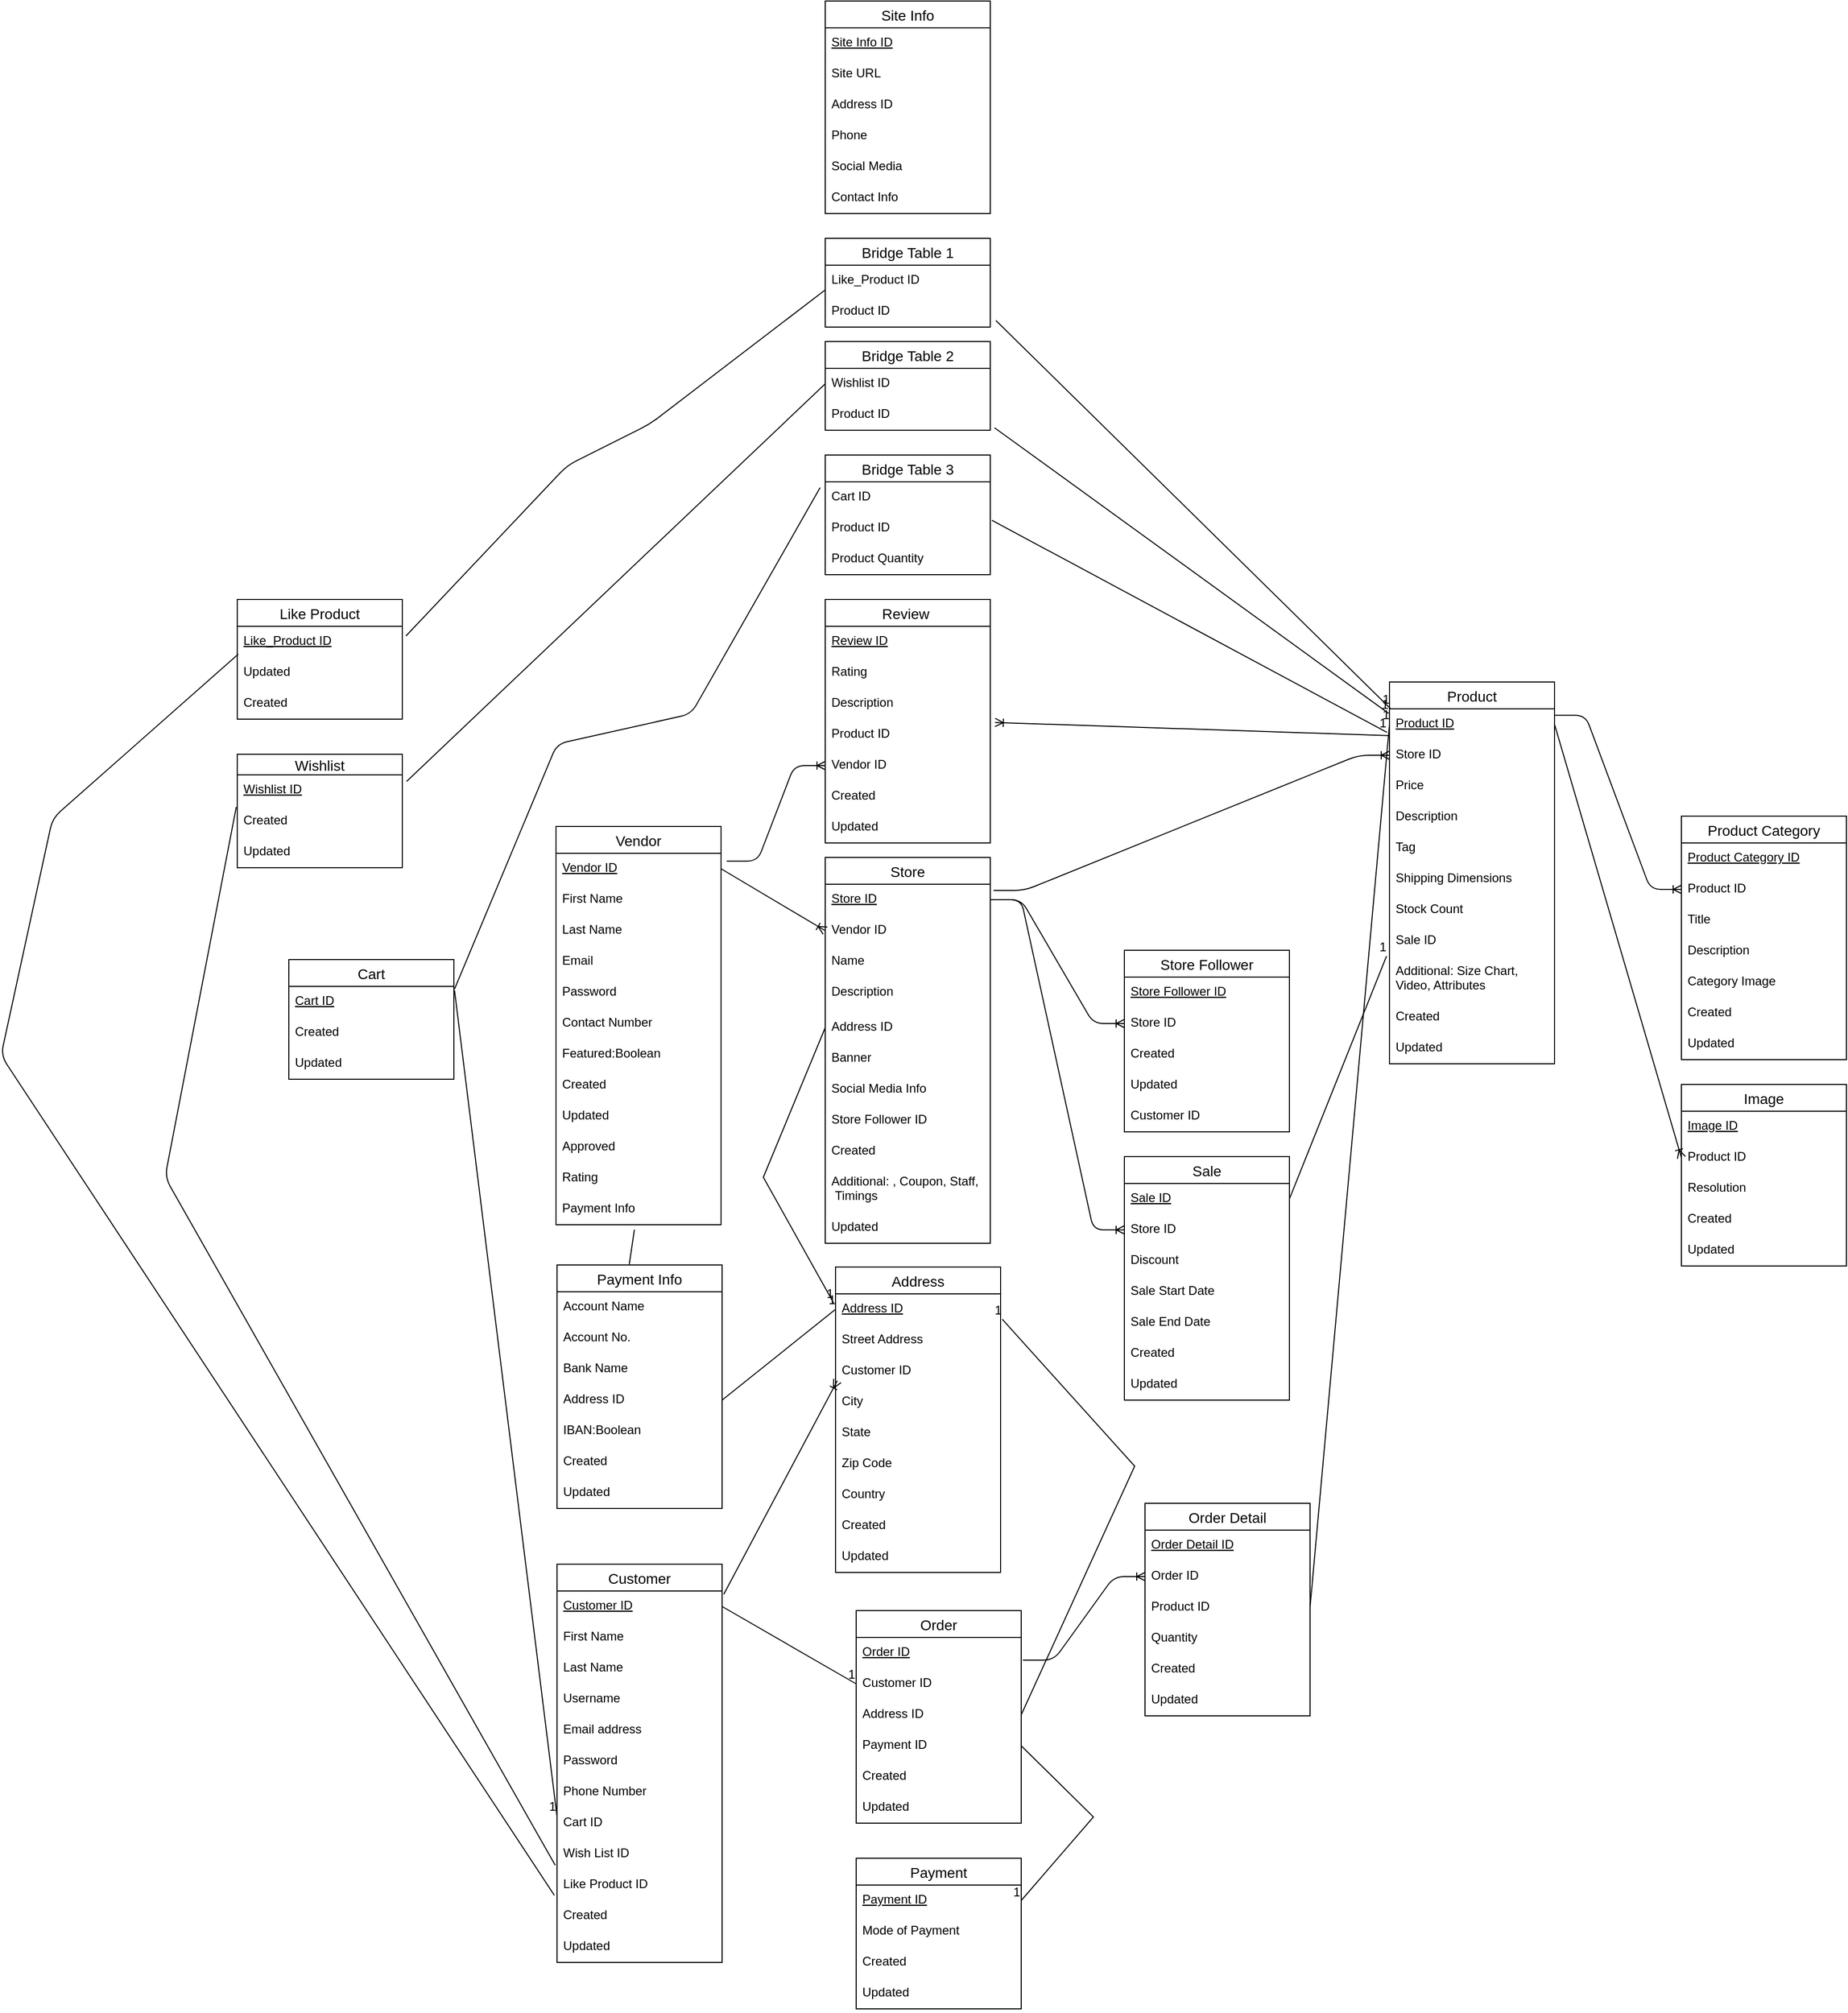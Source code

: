 <mxfile version="13.7.7" type="github">
  <diagram id="2TiBoCND8SINbS5o84Ee" name="Page-1">
    <mxGraphModel dx="1865" dy="1717" grid="1" gridSize="10" guides="1" tooltips="1" connect="1" arrows="1" fold="1" page="1" pageScale="1" pageWidth="827" pageHeight="1169" math="0" shadow="0">
      <root>
        <mxCell id="0" />
        <mxCell id="1" parent="0" />
        <mxCell id="IGccFnjcEQaaMSDG5-hF-2" value="Vendor" style="swimlane;fontStyle=0;childLayout=stackLayout;horizontal=1;startSize=26;horizontalStack=0;resizeParent=1;resizeParentMax=0;resizeLast=0;collapsible=1;marginBottom=0;align=center;fontSize=14;" parent="1" vertex="1">
          <mxGeometry x="19" y="10" width="160" height="386" as="geometry" />
        </mxCell>
        <mxCell id="IGccFnjcEQaaMSDG5-hF-4" value="Vendor ID" style="text;strokeColor=none;fillColor=none;spacingLeft=4;spacingRight=4;overflow=hidden;rotatable=0;points=[[0,0.5],[1,0.5]];portConstraint=eastwest;fontSize=12;fontStyle=4" parent="IGccFnjcEQaaMSDG5-hF-2" vertex="1">
          <mxGeometry y="26" width="160" height="30" as="geometry" />
        </mxCell>
        <mxCell id="IGccFnjcEQaaMSDG5-hF-3" value="First Name" style="text;strokeColor=none;fillColor=none;spacingLeft=4;spacingRight=4;overflow=hidden;rotatable=0;points=[[0,0.5],[1,0.5]];portConstraint=eastwest;fontSize=12;" parent="IGccFnjcEQaaMSDG5-hF-2" vertex="1">
          <mxGeometry y="56" width="160" height="30" as="geometry" />
        </mxCell>
        <mxCell id="IGccFnjcEQaaMSDG5-hF-6" value="Last Name" style="text;strokeColor=none;fillColor=none;spacingLeft=4;spacingRight=4;overflow=hidden;rotatable=0;points=[[0,0.5],[1,0.5]];portConstraint=eastwest;fontSize=12;" parent="IGccFnjcEQaaMSDG5-hF-2" vertex="1">
          <mxGeometry y="86" width="160" height="30" as="geometry" />
        </mxCell>
        <mxCell id="IGccFnjcEQaaMSDG5-hF-7" value="Email" style="text;strokeColor=none;fillColor=none;spacingLeft=4;spacingRight=4;overflow=hidden;rotatable=0;points=[[0,0.5],[1,0.5]];portConstraint=eastwest;fontSize=12;" parent="IGccFnjcEQaaMSDG5-hF-2" vertex="1">
          <mxGeometry y="116" width="160" height="30" as="geometry" />
        </mxCell>
        <mxCell id="IGccFnjcEQaaMSDG5-hF-10" value="Password" style="text;strokeColor=none;fillColor=none;spacingLeft=4;spacingRight=4;overflow=hidden;rotatable=0;points=[[0,0.5],[1,0.5]];portConstraint=eastwest;fontSize=12;" parent="IGccFnjcEQaaMSDG5-hF-2" vertex="1">
          <mxGeometry y="146" width="160" height="30" as="geometry" />
        </mxCell>
        <mxCell id="IGccFnjcEQaaMSDG5-hF-8" value="Contact Number" style="text;strokeColor=none;fillColor=none;spacingLeft=4;spacingRight=4;overflow=hidden;rotatable=0;points=[[0,0.5],[1,0.5]];portConstraint=eastwest;fontSize=12;" parent="IGccFnjcEQaaMSDG5-hF-2" vertex="1">
          <mxGeometry y="176" width="160" height="30" as="geometry" />
        </mxCell>
        <mxCell id="IGccFnjcEQaaMSDG5-hF-12" value="Featured:Boolean" style="text;strokeColor=none;fillColor=none;spacingLeft=4;spacingRight=4;overflow=hidden;rotatable=0;points=[[0,0.5],[1,0.5]];portConstraint=eastwest;fontSize=12;" parent="IGccFnjcEQaaMSDG5-hF-2" vertex="1">
          <mxGeometry y="206" width="160" height="30" as="geometry" />
        </mxCell>
        <mxCell id="n8FRFJaLkWx42ffk5fBV-1" value="Created" style="text;strokeColor=none;fillColor=none;spacingLeft=4;spacingRight=4;overflow=hidden;rotatable=0;points=[[0,0.5],[1,0.5]];portConstraint=eastwest;fontSize=12;" parent="IGccFnjcEQaaMSDG5-hF-2" vertex="1">
          <mxGeometry y="236" width="160" height="30" as="geometry" />
        </mxCell>
        <mxCell id="JF45FcFI6CYpwez5IiRO-9" value="Updated" style="text;strokeColor=none;fillColor=none;spacingLeft=4;spacingRight=4;overflow=hidden;rotatable=0;points=[[0,0.5],[1,0.5]];portConstraint=eastwest;fontSize=12;" parent="IGccFnjcEQaaMSDG5-hF-2" vertex="1">
          <mxGeometry y="266" width="160" height="30" as="geometry" />
        </mxCell>
        <mxCell id="n8FRFJaLkWx42ffk5fBV-17" value="Approved" style="text;strokeColor=none;fillColor=none;spacingLeft=4;spacingRight=4;overflow=hidden;rotatable=0;points=[[0,0.5],[1,0.5]];portConstraint=eastwest;fontSize=12;" parent="IGccFnjcEQaaMSDG5-hF-2" vertex="1">
          <mxGeometry y="296" width="160" height="30" as="geometry" />
        </mxCell>
        <mxCell id="IGccFnjcEQaaMSDG5-hF-28" value="Rating" style="text;strokeColor=none;fillColor=none;spacingLeft=4;spacingRight=4;overflow=hidden;rotatable=0;points=[[0,0.5],[1,0.5]];portConstraint=eastwest;fontSize=12;" parent="IGccFnjcEQaaMSDG5-hF-2" vertex="1">
          <mxGeometry y="326" width="160" height="30" as="geometry" />
        </mxCell>
        <mxCell id="IGccFnjcEQaaMSDG5-hF-11" value="Payment Info" style="text;strokeColor=none;fillColor=none;spacingLeft=4;spacingRight=4;overflow=hidden;rotatable=0;points=[[0,0.5],[1,0.5]];portConstraint=eastwest;fontSize=12;" parent="IGccFnjcEQaaMSDG5-hF-2" vertex="1">
          <mxGeometry y="356" width="160" height="30" as="geometry" />
        </mxCell>
        <mxCell id="n8FRFJaLkWx42ffk5fBV-2" value="" style="endArrow=none;html=1;entryX=0.475;entryY=1.16;entryDx=0;entryDy=0;entryPerimeter=0;exitX=0.435;exitY=0.01;exitDx=0;exitDy=0;exitPerimeter=0;" parent="1" source="Jbf4K4D1XVBF-OOu39AV-61" target="IGccFnjcEQaaMSDG5-hF-11" edge="1">
          <mxGeometry width="50" height="50" relative="1" as="geometry">
            <mxPoint x="60" y="470" as="sourcePoint" />
            <mxPoint x="110" y="420" as="targetPoint" />
          </mxGeometry>
        </mxCell>
        <mxCell id="n8FRFJaLkWx42ffk5fBV-20" value="" style="edgeStyle=entityRelationEdgeStyle;fontSize=12;html=1;endArrow=ERoneToMany;exitX=1.02;exitY=0.2;exitDx=0;exitDy=0;exitPerimeter=0;" parent="1" source="IGccFnjcEQaaMSDG5-hF-17" target="IGccFnjcEQaaMSDG5-hF-33" edge="1">
          <mxGeometry width="100" height="100" relative="1" as="geometry">
            <mxPoint x="460" y="140" as="sourcePoint" />
            <mxPoint x="560" y="40" as="targetPoint" />
          </mxGeometry>
        </mxCell>
        <mxCell id="n8FRFJaLkWx42ffk5fBV-42" value="" style="edgeStyle=entityRelationEdgeStyle;fontSize=12;html=1;endArrow=ERoneToMany;entryX=0;entryY=0.5;entryDx=0;entryDy=0;exitX=1;exitY=0.21;exitDx=0;exitDy=0;exitPerimeter=0;" parent="1" source="IGccFnjcEQaaMSDG5-hF-32" target="JF45FcFI6CYpwez5IiRO-46" edge="1">
          <mxGeometry width="100" height="100" relative="1" as="geometry">
            <mxPoint x="1020" y="50" as="sourcePoint" />
            <mxPoint x="870" y="130" as="targetPoint" />
          </mxGeometry>
        </mxCell>
        <mxCell id="Jbf4K4D1XVBF-OOu39AV-61" value="Payment Info" style="swimlane;fontStyle=0;childLayout=stackLayout;horizontal=1;startSize=26;horizontalStack=0;resizeParent=1;resizeParentMax=0;resizeLast=0;collapsible=1;marginBottom=0;align=center;fontSize=14;" parent="1" vertex="1">
          <mxGeometry x="20" y="435" width="160" height="236" as="geometry" />
        </mxCell>
        <mxCell id="Jbf4K4D1XVBF-OOu39AV-62" value="Account Name" style="text;strokeColor=none;fillColor=none;spacingLeft=4;spacingRight=4;overflow=hidden;rotatable=0;points=[[0,0.5],[1,0.5]];portConstraint=eastwest;fontSize=12;" parent="Jbf4K4D1XVBF-OOu39AV-61" vertex="1">
          <mxGeometry y="26" width="160" height="30" as="geometry" />
        </mxCell>
        <mxCell id="Jbf4K4D1XVBF-OOu39AV-63" value="Account No." style="text;strokeColor=none;fillColor=none;spacingLeft=4;spacingRight=4;overflow=hidden;rotatable=0;points=[[0,0.5],[1,0.5]];portConstraint=eastwest;fontSize=12;" parent="Jbf4K4D1XVBF-OOu39AV-61" vertex="1">
          <mxGeometry y="56" width="160" height="30" as="geometry" />
        </mxCell>
        <mxCell id="Jbf4K4D1XVBF-OOu39AV-64" value="Bank Name" style="text;strokeColor=none;fillColor=none;spacingLeft=4;spacingRight=4;overflow=hidden;rotatable=0;points=[[0,0.5],[1,0.5]];portConstraint=eastwest;fontSize=12;" parent="Jbf4K4D1XVBF-OOu39AV-61" vertex="1">
          <mxGeometry y="86" width="160" height="30" as="geometry" />
        </mxCell>
        <mxCell id="Jbf4K4D1XVBF-OOu39AV-67" value="Address ID" style="text;strokeColor=none;fillColor=none;spacingLeft=4;spacingRight=4;overflow=hidden;rotatable=0;points=[[0,0.5],[1,0.5]];portConstraint=eastwest;fontSize=12;" parent="Jbf4K4D1XVBF-OOu39AV-61" vertex="1">
          <mxGeometry y="116" width="160" height="30" as="geometry" />
        </mxCell>
        <mxCell id="Jbf4K4D1XVBF-OOu39AV-69" value="IBAN:Boolean" style="text;strokeColor=none;fillColor=none;spacingLeft=4;spacingRight=4;overflow=hidden;rotatable=0;points=[[0,0.5],[1,0.5]];portConstraint=eastwest;fontSize=12;" parent="Jbf4K4D1XVBF-OOu39AV-61" vertex="1">
          <mxGeometry y="146" width="160" height="30" as="geometry" />
        </mxCell>
        <mxCell id="JF45FcFI6CYpwez5IiRO-29" value="Created" style="text;strokeColor=none;fillColor=none;spacingLeft=4;spacingRight=4;overflow=hidden;rotatable=0;points=[[0,0.5],[1,0.5]];portConstraint=eastwest;fontSize=12;" parent="Jbf4K4D1XVBF-OOu39AV-61" vertex="1">
          <mxGeometry y="176" width="160" height="30" as="geometry" />
        </mxCell>
        <mxCell id="JF45FcFI6CYpwez5IiRO-30" value="Updated" style="text;strokeColor=none;fillColor=none;spacingLeft=4;spacingRight=4;overflow=hidden;rotatable=0;points=[[0,0.5],[1,0.5]];portConstraint=eastwest;fontSize=12;" parent="Jbf4K4D1XVBF-OOu39AV-61" vertex="1">
          <mxGeometry y="206" width="160" height="30" as="geometry" />
        </mxCell>
        <mxCell id="n8FRFJaLkWx42ffk5fBV-64" value="" style="endArrow=none;html=1;rounded=0;exitX=0;exitY=0.5;exitDx=0;exitDy=0;entryX=-0.012;entryY=0.293;entryDx=0;entryDy=0;entryPerimeter=0;" parent="1" source="IGccFnjcEQaaMSDG5-hF-25" target="n8FRFJaLkWx42ffk5fBV-55" edge="1">
          <mxGeometry relative="1" as="geometry">
            <mxPoint x="230" y="420" as="sourcePoint" />
            <mxPoint x="390" y="420" as="targetPoint" />
            <Array as="points">
              <mxPoint x="220" y="350" />
            </Array>
          </mxGeometry>
        </mxCell>
        <mxCell id="n8FRFJaLkWx42ffk5fBV-65" value="1" style="resizable=0;html=1;align=right;verticalAlign=bottom;" parent="n8FRFJaLkWx42ffk5fBV-64" connectable="0" vertex="1">
          <mxGeometry x="1" relative="1" as="geometry" />
        </mxCell>
        <mxCell id="n8FRFJaLkWx42ffk5fBV-66" value="" style="endArrow=none;html=1;rounded=0;exitX=1;exitY=0.5;exitDx=0;exitDy=0;entryX=0;entryY=0.5;entryDx=0;entryDy=0;" parent="1" source="Jbf4K4D1XVBF-OOu39AV-67" target="n8FRFJaLkWx42ffk5fBV-55" edge="1">
          <mxGeometry relative="1" as="geometry">
            <mxPoint x="310" y="400" as="sourcePoint" />
            <mxPoint x="470" y="400" as="targetPoint" />
          </mxGeometry>
        </mxCell>
        <mxCell id="n8FRFJaLkWx42ffk5fBV-67" value="1" style="resizable=0;html=1;align=right;verticalAlign=bottom;" parent="n8FRFJaLkWx42ffk5fBV-66" connectable="0" vertex="1">
          <mxGeometry x="1" relative="1" as="geometry" />
        </mxCell>
        <mxCell id="IGccFnjcEQaaMSDG5-hF-16" value="Store" style="swimlane;fontStyle=0;childLayout=stackLayout;horizontal=1;startSize=26;horizontalStack=0;resizeParent=1;resizeParentMax=0;resizeLast=0;collapsible=1;marginBottom=0;align=center;fontSize=14;" parent="1" vertex="1">
          <mxGeometry x="280" y="40" width="160" height="374" as="geometry" />
        </mxCell>
        <mxCell id="IGccFnjcEQaaMSDG5-hF-17" value="Store ID" style="text;strokeColor=none;fillColor=none;spacingLeft=4;spacingRight=4;overflow=hidden;rotatable=0;points=[[0,0.5],[1,0.5]];portConstraint=eastwest;fontSize=12;fontStyle=4" parent="IGccFnjcEQaaMSDG5-hF-16" vertex="1">
          <mxGeometry y="26" width="160" height="30" as="geometry" />
        </mxCell>
        <mxCell id="JF45FcFI6CYpwez5IiRO-1" value="Vendor ID" style="text;strokeColor=none;fillColor=none;spacingLeft=4;spacingRight=4;overflow=hidden;rotatable=0;points=[[0,0.5],[1,0.5]];portConstraint=eastwest;fontSize=12;fontStyle=0" parent="IGccFnjcEQaaMSDG5-hF-16" vertex="1">
          <mxGeometry y="56" width="160" height="30" as="geometry" />
        </mxCell>
        <mxCell id="IGccFnjcEQaaMSDG5-hF-18" value="Name" style="text;strokeColor=none;fillColor=none;spacingLeft=4;spacingRight=4;overflow=hidden;rotatable=0;points=[[0,0.5],[1,0.5]];portConstraint=eastwest;fontSize=12;" parent="IGccFnjcEQaaMSDG5-hF-16" vertex="1">
          <mxGeometry y="86" width="160" height="30" as="geometry" />
        </mxCell>
        <mxCell id="n8FRFJaLkWx42ffk5fBV-19" value="Description" style="text;strokeColor=none;fillColor=none;spacingLeft=4;spacingRight=4;overflow=hidden;rotatable=0;points=[[0,0.5],[1,0.5]];portConstraint=eastwest;fontSize=12;" parent="IGccFnjcEQaaMSDG5-hF-16" vertex="1">
          <mxGeometry y="116" width="160" height="34" as="geometry" />
        </mxCell>
        <mxCell id="IGccFnjcEQaaMSDG5-hF-25" value="Address ID" style="text;strokeColor=none;fillColor=none;spacingLeft=4;spacingRight=4;overflow=hidden;rotatable=0;points=[[0,0.5],[1,0.5]];portConstraint=eastwest;fontSize=12;" parent="IGccFnjcEQaaMSDG5-hF-16" vertex="1">
          <mxGeometry y="150" width="160" height="30" as="geometry" />
        </mxCell>
        <mxCell id="IGccFnjcEQaaMSDG5-hF-19" value="Banner" style="text;strokeColor=none;fillColor=none;spacingLeft=4;spacingRight=4;overflow=hidden;rotatable=0;points=[[0,0.5],[1,0.5]];portConstraint=eastwest;fontSize=12;" parent="IGccFnjcEQaaMSDG5-hF-16" vertex="1">
          <mxGeometry y="180" width="160" height="30" as="geometry" />
        </mxCell>
        <mxCell id="IGccFnjcEQaaMSDG5-hF-26" value="Social Media Info" style="text;strokeColor=none;fillColor=none;spacingLeft=4;spacingRight=4;overflow=hidden;rotatable=0;points=[[0,0.5],[1,0.5]];portConstraint=eastwest;fontSize=12;" parent="IGccFnjcEQaaMSDG5-hF-16" vertex="1">
          <mxGeometry y="210" width="160" height="30" as="geometry" />
        </mxCell>
        <mxCell id="IGccFnjcEQaaMSDG5-hF-29" value="Store Follower ID" style="text;strokeColor=none;fillColor=none;spacingLeft=4;spacingRight=4;overflow=hidden;rotatable=0;points=[[0,0.5],[1,0.5]];portConstraint=eastwest;fontSize=12;" parent="IGccFnjcEQaaMSDG5-hF-16" vertex="1">
          <mxGeometry y="240" width="160" height="30" as="geometry" />
        </mxCell>
        <mxCell id="n8FRFJaLkWx42ffk5fBV-18" value="Created" style="text;strokeColor=none;fillColor=none;spacingLeft=4;spacingRight=4;overflow=hidden;rotatable=0;points=[[0,0.5],[1,0.5]];portConstraint=eastwest;fontSize=12;" parent="IGccFnjcEQaaMSDG5-hF-16" vertex="1">
          <mxGeometry y="270" width="160" height="30" as="geometry" />
        </mxCell>
        <mxCell id="IGccFnjcEQaaMSDG5-hF-27" value="Additional: , Coupon, Staff,&#xa; Timings" style="text;strokeColor=none;fillColor=none;spacingLeft=4;spacingRight=4;overflow=hidden;rotatable=0;points=[[0,0.5],[1,0.5]];portConstraint=eastwest;fontSize=12;" parent="IGccFnjcEQaaMSDG5-hF-16" vertex="1">
          <mxGeometry y="300" width="160" height="44" as="geometry" />
        </mxCell>
        <mxCell id="JF45FcFI6CYpwez5IiRO-13" value="Updated" style="text;strokeColor=none;fillColor=none;spacingLeft=4;spacingRight=4;overflow=hidden;rotatable=0;points=[[0,0.5],[1,0.5]];portConstraint=eastwest;fontSize=12;" parent="IGccFnjcEQaaMSDG5-hF-16" vertex="1">
          <mxGeometry y="344" width="160" height="30" as="geometry" />
        </mxCell>
        <mxCell id="n8FRFJaLkWx42ffk5fBV-74" value="" style="endArrow=none;html=1;rounded=0;entryX=0;entryY=0.5;entryDx=0;entryDy=0;exitX=1;exitY=0.5;exitDx=0;exitDy=0;" parent="1" source="Jbf4K4D1XVBF-OOu39AV-27" target="IGccFnjcEQaaMSDG5-hF-47" edge="1">
          <mxGeometry relative="1" as="geometry">
            <mxPoint x="180" y="710" as="sourcePoint" />
            <mxPoint x="340" y="710" as="targetPoint" />
          </mxGeometry>
        </mxCell>
        <mxCell id="n8FRFJaLkWx42ffk5fBV-75" value="1" style="resizable=0;html=1;align=right;verticalAlign=bottom;" parent="n8FRFJaLkWx42ffk5fBV-74" connectable="0" vertex="1">
          <mxGeometry x="1" relative="1" as="geometry" />
        </mxCell>
        <mxCell id="n8FRFJaLkWx42ffk5fBV-76" value="" style="endArrow=none;html=1;rounded=0;entryX=1.01;entryY=0.82;entryDx=0;entryDy=0;entryPerimeter=0;exitX=1;exitY=0.5;exitDx=0;exitDy=0;" parent="1" source="n8FRFJaLkWx42ffk5fBV-72" target="n8FRFJaLkWx42ffk5fBV-55" edge="1">
          <mxGeometry relative="1" as="geometry">
            <mxPoint x="460" y="790" as="sourcePoint" />
            <mxPoint x="620" y="790" as="targetPoint" />
            <Array as="points">
              <mxPoint x="580" y="630" />
            </Array>
          </mxGeometry>
        </mxCell>
        <mxCell id="n8FRFJaLkWx42ffk5fBV-77" value="1" style="resizable=0;html=1;align=right;verticalAlign=bottom;" parent="n8FRFJaLkWx42ffk5fBV-76" connectable="0" vertex="1">
          <mxGeometry x="1" relative="1" as="geometry" />
        </mxCell>
        <mxCell id="n8FRFJaLkWx42ffk5fBV-78" value="" style="endArrow=none;html=1;rounded=0;entryX=1;entryY=0.5;entryDx=0;entryDy=0;exitX=1;exitY=0.5;exitDx=0;exitDy=0;" parent="1" source="n8FRFJaLkWx42ffk5fBV-73" target="Jbf4K4D1XVBF-OOu39AV-71" edge="1">
          <mxGeometry relative="1" as="geometry">
            <mxPoint x="460" y="820" as="sourcePoint" />
            <mxPoint x="620" y="820" as="targetPoint" />
            <Array as="points">
              <mxPoint x="540" y="970" />
            </Array>
          </mxGeometry>
        </mxCell>
        <mxCell id="n8FRFJaLkWx42ffk5fBV-79" value="1" style="resizable=0;html=1;align=right;verticalAlign=bottom;" parent="n8FRFJaLkWx42ffk5fBV-78" connectable="0" vertex="1">
          <mxGeometry x="1" relative="1" as="geometry" />
        </mxCell>
        <mxCell id="n8FRFJaLkWx42ffk5fBV-81" value="" style="edgeStyle=entityRelationEdgeStyle;fontSize=12;html=1;endArrow=ERoneToMany;exitX=1.01;exitY=0.733;exitDx=0;exitDy=0;exitPerimeter=0;entryX=0;entryY=0.5;entryDx=0;entryDy=0;" parent="1" source="Jbf4K4D1XVBF-OOu39AV-1" target="Jbf4K4D1XVBF-OOu39AV-50" edge="1">
          <mxGeometry width="100" height="100" relative="1" as="geometry">
            <mxPoint x="490" y="820" as="sourcePoint" />
            <mxPoint x="590" y="720" as="targetPoint" />
          </mxGeometry>
        </mxCell>
        <mxCell id="n8FRFJaLkWx42ffk5fBV-82" value="" style="endArrow=none;html=1;rounded=0;entryX=0;entryY=0.5;entryDx=0;entryDy=0;exitX=1;exitY=0.5;exitDx=0;exitDy=0;" parent="1" source="Jbf4K4D1XVBF-OOu39AV-56" target="IGccFnjcEQaaMSDG5-hF-32" edge="1">
          <mxGeometry relative="1" as="geometry">
            <mxPoint x="680" y="410" as="sourcePoint" />
            <mxPoint x="840" y="410" as="targetPoint" />
            <Array as="points" />
          </mxGeometry>
        </mxCell>
        <mxCell id="n8FRFJaLkWx42ffk5fBV-83" value="1" style="resizable=0;html=1;align=right;verticalAlign=bottom;" parent="n8FRFJaLkWx42ffk5fBV-82" connectable="0" vertex="1">
          <mxGeometry x="1" relative="1" as="geometry" />
        </mxCell>
        <mxCell id="Jbf4K4D1XVBF-OOu39AV-47" value="Order Detail" style="swimlane;fontStyle=0;childLayout=stackLayout;horizontal=1;startSize=26;horizontalStack=0;resizeParent=1;resizeParentMax=0;resizeLast=0;collapsible=1;marginBottom=0;align=center;fontSize=14;" parent="1" vertex="1">
          <mxGeometry x="590" y="666" width="160" height="206" as="geometry" />
        </mxCell>
        <mxCell id="Jbf4K4D1XVBF-OOu39AV-49" value="Order Detail ID" style="text;strokeColor=none;fillColor=none;spacingLeft=4;spacingRight=4;overflow=hidden;rotatable=0;points=[[0,0.5],[1,0.5]];portConstraint=eastwest;fontSize=12;fontStyle=4" parent="Jbf4K4D1XVBF-OOu39AV-47" vertex="1">
          <mxGeometry y="26" width="160" height="30" as="geometry" />
        </mxCell>
        <mxCell id="Jbf4K4D1XVBF-OOu39AV-50" value="Order ID" style="text;strokeColor=none;fillColor=none;spacingLeft=4;spacingRight=4;overflow=hidden;rotatable=0;points=[[0,0.5],[1,0.5]];portConstraint=eastwest;fontSize=12;" parent="Jbf4K4D1XVBF-OOu39AV-47" vertex="1">
          <mxGeometry y="56" width="160" height="30" as="geometry" />
        </mxCell>
        <mxCell id="Jbf4K4D1XVBF-OOu39AV-56" value="Product ID" style="text;strokeColor=none;fillColor=none;spacingLeft=4;spacingRight=4;overflow=hidden;rotatable=0;points=[[0,0.5],[1,0.5]];portConstraint=eastwest;fontSize=12;" parent="Jbf4K4D1XVBF-OOu39AV-47" vertex="1">
          <mxGeometry y="86" width="160" height="30" as="geometry" />
        </mxCell>
        <mxCell id="Jbf4K4D1XVBF-OOu39AV-55" value="Quantity" style="text;strokeColor=none;fillColor=none;spacingLeft=4;spacingRight=4;overflow=hidden;rotatable=0;points=[[0,0.5],[1,0.5]];portConstraint=eastwest;fontSize=12;" parent="Jbf4K4D1XVBF-OOu39AV-47" vertex="1">
          <mxGeometry y="116" width="160" height="30" as="geometry" />
        </mxCell>
        <mxCell id="JF45FcFI6CYpwez5IiRO-19" value="Created" style="text;strokeColor=none;fillColor=none;spacingLeft=4;spacingRight=4;overflow=hidden;rotatable=0;points=[[0,0.5],[1,0.5]];portConstraint=eastwest;fontSize=12;" parent="Jbf4K4D1XVBF-OOu39AV-47" vertex="1">
          <mxGeometry y="146" width="160" height="30" as="geometry" />
        </mxCell>
        <mxCell id="JF45FcFI6CYpwez5IiRO-20" value="Updated" style="text;strokeColor=none;fillColor=none;spacingLeft=4;spacingRight=4;overflow=hidden;rotatable=0;points=[[0,0.5],[1,0.5]];portConstraint=eastwest;fontSize=12;" parent="Jbf4K4D1XVBF-OOu39AV-47" vertex="1">
          <mxGeometry y="176" width="160" height="30" as="geometry" />
        </mxCell>
        <mxCell id="n8FRFJaLkWx42ffk5fBV-89" value="" style="edgeStyle=entityRelationEdgeStyle;fontSize=12;html=1;endArrow=ERoneToMany;entryX=0;entryY=0.5;entryDx=0;entryDy=0;exitX=1;exitY=0.5;exitDx=0;exitDy=0;" parent="1" source="IGccFnjcEQaaMSDG5-hF-17" target="n8FRFJaLkWx42ffk5fBV-87" edge="1">
          <mxGeometry width="100" height="100" relative="1" as="geometry">
            <mxPoint x="480" y="240" as="sourcePoint" />
            <mxPoint x="580" y="140" as="targetPoint" />
          </mxGeometry>
        </mxCell>
        <mxCell id="rgboscBfZHW4v6btycsH-5" value="" style="endArrow=none;html=1;entryX=-0.006;entryY=1.04;entryDx=0;entryDy=0;exitX=-0.011;exitY=0.86;exitDx=0;exitDy=0;entryPerimeter=0;exitPerimeter=0;" parent="1" source="uvrzyjrK_a_oHK1o50VB-2" target="rgboscBfZHW4v6btycsH-2" edge="1">
          <mxGeometry width="50" height="50" relative="1" as="geometry">
            <mxPoint x="-260" y="350" as="sourcePoint" />
            <mxPoint x="-260" y="155" as="targetPoint" />
            <Array as="points">
              <mxPoint x="-360" y="350" />
            </Array>
          </mxGeometry>
        </mxCell>
        <mxCell id="rgboscBfZHW4v6btycsH-12" value="" style="endArrow=none;html=1;entryX=0;entryY=0.8;entryDx=0;entryDy=0;entryPerimeter=0;exitX=1.016;exitY=0.28;exitDx=0;exitDy=0;exitPerimeter=0;" parent="1" edge="1" target="uvrzyjrK_a_oHK1o50VB-10">
          <mxGeometry width="50" height="50" relative="1" as="geometry">
            <mxPoint x="-126.44" y="-174.6" as="sourcePoint" />
            <mxPoint x="828.64" y="-4.99" as="targetPoint" />
            <Array as="points">
              <mxPoint x="30" y="-340" />
              <mxPoint x="110" y="-380" />
            </Array>
          </mxGeometry>
        </mxCell>
        <mxCell id="rgboscBfZHW4v6btycsH-13" value="" style="endArrow=none;html=1;entryX=0;entryY=0.5;entryDx=0;entryDy=0;exitX=-0.016;exitY=0.833;exitDx=0;exitDy=0;exitPerimeter=0;" parent="1" source="uvrzyjrK_a_oHK1o50VB-1" edge="1">
          <mxGeometry width="50" height="50" relative="1" as="geometry">
            <mxPoint x="10" y="941" as="sourcePoint" />
            <mxPoint x="-289" y="-157" as="targetPoint" />
            <Array as="points">
              <mxPoint x="-519" y="232" />
              <mxPoint x="-469" y="2" />
            </Array>
          </mxGeometry>
        </mxCell>
        <mxCell id="rgboscBfZHW4v6btycsH-8" value="Like Product" style="swimlane;fontStyle=0;childLayout=stackLayout;horizontal=1;startSize=26;horizontalStack=0;resizeParent=1;resizeParentMax=0;resizeLast=0;collapsible=1;marginBottom=0;align=center;fontSize=14;" parent="1" vertex="1">
          <mxGeometry x="-290" y="-210" width="160" height="116" as="geometry" />
        </mxCell>
        <mxCell id="rgboscBfZHW4v6btycsH-9" value="Like_Product ID" style="text;strokeColor=none;fillColor=none;spacingLeft=4;spacingRight=4;overflow=hidden;rotatable=0;points=[[0,0.5],[1,0.5]];portConstraint=eastwest;fontSize=12;fontStyle=4" parent="rgboscBfZHW4v6btycsH-8" vertex="1">
          <mxGeometry y="26" width="160" height="30" as="geometry" />
        </mxCell>
        <mxCell id="JF45FcFI6CYpwez5IiRO-36" value="Updated" style="text;strokeColor=none;fillColor=none;spacingLeft=4;spacingRight=4;overflow=hidden;rotatable=0;points=[[0,0.5],[1,0.5]];portConstraint=eastwest;fontSize=12;" parent="rgboscBfZHW4v6btycsH-8" vertex="1">
          <mxGeometry y="56" width="160" height="30" as="geometry" />
        </mxCell>
        <mxCell id="JF45FcFI6CYpwez5IiRO-35" value="Created" style="text;strokeColor=none;fillColor=none;spacingLeft=4;spacingRight=4;overflow=hidden;rotatable=0;points=[[0,0.5],[1,0.5]];portConstraint=eastwest;fontSize=12;" parent="rgboscBfZHW4v6btycsH-8" vertex="1">
          <mxGeometry y="86" width="160" height="30" as="geometry" />
        </mxCell>
        <mxCell id="rgboscBfZHW4v6btycsH-21" value="" style="endArrow=none;html=1;rounded=0;entryX=-0.001;entryY=0.247;entryDx=0;entryDy=0;entryPerimeter=0;exitX=1.004;exitY=0.133;exitDx=0;exitDy=0;exitPerimeter=0;" parent="1" source="rgboscBfZHW4v6btycsH-15" target="uvrzyjrK_a_oHK1o50VB-3" edge="1">
          <mxGeometry relative="1" as="geometry">
            <mxPoint x="-30" y="390" as="sourcePoint" />
            <mxPoint x="10" y="500" as="targetPoint" />
          </mxGeometry>
        </mxCell>
        <mxCell id="rgboscBfZHW4v6btycsH-22" value="1" style="resizable=0;html=1;align=right;verticalAlign=bottom;" parent="rgboscBfZHW4v6btycsH-21" connectable="0" vertex="1">
          <mxGeometry x="1" relative="1" as="geometry" />
        </mxCell>
        <mxCell id="JF45FcFI6CYpwez5IiRO-2" value="" style="fontSize=12;html=1;endArrow=ERoneToMany;elbow=vertical;exitX=1;exitY=0.5;exitDx=0;exitDy=0;entryX=0;entryY=0.5;entryDx=0;entryDy=0;" parent="1" source="IGccFnjcEQaaMSDG5-hF-4" target="JF45FcFI6CYpwez5IiRO-1" edge="1">
          <mxGeometry width="100" height="100" relative="1" as="geometry">
            <mxPoint x="190" y="190" as="sourcePoint" />
            <mxPoint x="280" y="111" as="targetPoint" />
          </mxGeometry>
        </mxCell>
        <mxCell id="n8FRFJaLkWx42ffk5fBV-84" value="Store Follower" style="swimlane;fontStyle=0;childLayout=stackLayout;horizontal=1;startSize=26;horizontalStack=0;resizeParent=1;resizeParentMax=0;resizeLast=0;collapsible=1;marginBottom=0;align=center;fontSize=14;" parent="1" vertex="1">
          <mxGeometry x="570" y="130" width="160" height="176" as="geometry" />
        </mxCell>
        <mxCell id="n8FRFJaLkWx42ffk5fBV-85" value="Store Follower ID" style="text;strokeColor=none;fillColor=none;spacingLeft=4;spacingRight=4;overflow=hidden;rotatable=0;points=[[0,0.5],[1,0.5]];portConstraint=eastwest;fontSize=12;fontStyle=4" parent="n8FRFJaLkWx42ffk5fBV-84" vertex="1">
          <mxGeometry y="26" width="160" height="30" as="geometry" />
        </mxCell>
        <mxCell id="n8FRFJaLkWx42ffk5fBV-87" value="Store ID" style="text;strokeColor=none;fillColor=none;spacingLeft=4;spacingRight=4;overflow=hidden;rotatable=0;points=[[0,0.5],[1,0.5]];portConstraint=eastwest;fontSize=12;" parent="n8FRFJaLkWx42ffk5fBV-84" vertex="1">
          <mxGeometry y="56" width="160" height="30" as="geometry" />
        </mxCell>
        <mxCell id="JF45FcFI6CYpwez5IiRO-14" value="Created" style="text;strokeColor=none;fillColor=none;spacingLeft=4;spacingRight=4;overflow=hidden;rotatable=0;points=[[0,0.5],[1,0.5]];portConstraint=eastwest;fontSize=12;" parent="n8FRFJaLkWx42ffk5fBV-84" vertex="1">
          <mxGeometry y="86" width="160" height="30" as="geometry" />
        </mxCell>
        <mxCell id="JF45FcFI6CYpwez5IiRO-15" value="Updated" style="text;strokeColor=none;fillColor=none;spacingLeft=4;spacingRight=4;overflow=hidden;rotatable=0;points=[[0,0.5],[1,0.5]];portConstraint=eastwest;fontSize=12;" parent="n8FRFJaLkWx42ffk5fBV-84" vertex="1">
          <mxGeometry y="116" width="160" height="30" as="geometry" />
        </mxCell>
        <mxCell id="n8FRFJaLkWx42ffk5fBV-86" value="Customer ID" style="text;strokeColor=none;fillColor=none;spacingLeft=4;spacingRight=4;overflow=hidden;rotatable=0;points=[[0,0.5],[1,0.5]];portConstraint=eastwest;fontSize=12;" parent="n8FRFJaLkWx42ffk5fBV-84" vertex="1">
          <mxGeometry y="146" width="160" height="30" as="geometry" />
        </mxCell>
        <mxCell id="n8FRFJaLkWx42ffk5fBV-43" value="Sale" style="swimlane;fontStyle=0;childLayout=stackLayout;horizontal=1;startSize=26;horizontalStack=0;resizeParent=1;resizeParentMax=0;resizeLast=0;collapsible=1;marginBottom=0;align=center;fontSize=14;" parent="1" vertex="1">
          <mxGeometry x="570" y="330" width="160" height="236" as="geometry" />
        </mxCell>
        <mxCell id="n8FRFJaLkWx42ffk5fBV-44" value="Sale ID" style="text;strokeColor=none;fillColor=none;spacingLeft=4;spacingRight=4;overflow=hidden;rotatable=0;points=[[0,0.5],[1,0.5]];portConstraint=eastwest;fontSize=12;fontStyle=4" parent="n8FRFJaLkWx42ffk5fBV-43" vertex="1">
          <mxGeometry y="26" width="160" height="30" as="geometry" />
        </mxCell>
        <mxCell id="n8FRFJaLkWx42ffk5fBV-48" value="Store ID" style="text;strokeColor=none;fillColor=none;spacingLeft=4;spacingRight=4;overflow=hidden;rotatable=0;points=[[0,0.5],[1,0.5]];portConstraint=eastwest;fontSize=12;" parent="n8FRFJaLkWx42ffk5fBV-43" vertex="1">
          <mxGeometry y="56" width="160" height="30" as="geometry" />
        </mxCell>
        <mxCell id="n8FRFJaLkWx42ffk5fBV-46" value="Discount" style="text;strokeColor=none;fillColor=none;spacingLeft=4;spacingRight=4;overflow=hidden;rotatable=0;points=[[0,0.5],[1,0.5]];portConstraint=eastwest;fontSize=12;" parent="n8FRFJaLkWx42ffk5fBV-43" vertex="1">
          <mxGeometry y="86" width="160" height="30" as="geometry" />
        </mxCell>
        <mxCell id="n8FRFJaLkWx42ffk5fBV-47" value="Sale Start Date" style="text;strokeColor=none;fillColor=none;spacingLeft=4;spacingRight=4;overflow=hidden;rotatable=0;points=[[0,0.5],[1,0.5]];portConstraint=eastwest;fontSize=12;" parent="n8FRFJaLkWx42ffk5fBV-43" vertex="1">
          <mxGeometry y="116" width="160" height="30" as="geometry" />
        </mxCell>
        <mxCell id="JF45FcFI6CYpwez5IiRO-18" value="Sale End Date" style="text;strokeColor=none;fillColor=none;spacingLeft=4;spacingRight=4;overflow=hidden;rotatable=0;points=[[0,0.5],[1,0.5]];portConstraint=eastwest;fontSize=12;" parent="n8FRFJaLkWx42ffk5fBV-43" vertex="1">
          <mxGeometry y="146" width="160" height="30" as="geometry" />
        </mxCell>
        <mxCell id="JF45FcFI6CYpwez5IiRO-16" value="Created" style="text;strokeColor=none;fillColor=none;spacingLeft=4;spacingRight=4;overflow=hidden;rotatable=0;points=[[0,0.5],[1,0.5]];portConstraint=eastwest;fontSize=12;" parent="n8FRFJaLkWx42ffk5fBV-43" vertex="1">
          <mxGeometry y="176" width="160" height="30" as="geometry" />
        </mxCell>
        <mxCell id="JF45FcFI6CYpwez5IiRO-17" value="Updated" style="text;strokeColor=none;fillColor=none;spacingLeft=4;spacingRight=4;overflow=hidden;rotatable=0;points=[[0,0.5],[1,0.5]];portConstraint=eastwest;fontSize=12;" parent="n8FRFJaLkWx42ffk5fBV-43" vertex="1">
          <mxGeometry y="206" width="160" height="30" as="geometry" />
        </mxCell>
        <mxCell id="rgboscBfZHW4v6btycsH-23" value="Site Info" style="swimlane;fontStyle=0;childLayout=stackLayout;horizontal=1;startSize=26;horizontalStack=0;resizeParent=1;resizeParentMax=0;resizeLast=0;collapsible=1;marginBottom=0;align=center;fontSize=14;" parent="1" vertex="1">
          <mxGeometry x="280" y="-790" width="160" height="206" as="geometry" />
        </mxCell>
        <mxCell id="rgboscBfZHW4v6btycsH-24" value="Site Info ID" style="text;strokeColor=none;fillColor=none;spacingLeft=4;spacingRight=4;overflow=hidden;rotatable=0;points=[[0,0.5],[1,0.5]];portConstraint=eastwest;fontSize=12;fontStyle=4" parent="rgboscBfZHW4v6btycsH-23" vertex="1">
          <mxGeometry y="26" width="160" height="30" as="geometry" />
        </mxCell>
        <mxCell id="rgboscBfZHW4v6btycsH-25" value="Site URL" style="text;strokeColor=none;fillColor=none;spacingLeft=4;spacingRight=4;overflow=hidden;rotatable=0;points=[[0,0.5],[1,0.5]];portConstraint=eastwest;fontSize=12;" parent="rgboscBfZHW4v6btycsH-23" vertex="1">
          <mxGeometry y="56" width="160" height="30" as="geometry" />
        </mxCell>
        <mxCell id="rgboscBfZHW4v6btycsH-26" value="Address ID" style="text;strokeColor=none;fillColor=none;spacingLeft=4;spacingRight=4;overflow=hidden;rotatable=0;points=[[0,0.5],[1,0.5]];portConstraint=eastwest;fontSize=12;" parent="rgboscBfZHW4v6btycsH-23" vertex="1">
          <mxGeometry y="86" width="160" height="30" as="geometry" />
        </mxCell>
        <mxCell id="rgboscBfZHW4v6btycsH-27" value="Phone" style="text;strokeColor=none;fillColor=none;spacingLeft=4;spacingRight=4;overflow=hidden;rotatable=0;points=[[0,0.5],[1,0.5]];portConstraint=eastwest;fontSize=12;" parent="rgboscBfZHW4v6btycsH-23" vertex="1">
          <mxGeometry y="116" width="160" height="30" as="geometry" />
        </mxCell>
        <mxCell id="rgboscBfZHW4v6btycsH-28" value="Social Media " style="text;strokeColor=none;fillColor=none;spacingLeft=4;spacingRight=4;overflow=hidden;rotatable=0;points=[[0,0.5],[1,0.5]];portConstraint=eastwest;fontSize=12;" parent="rgboscBfZHW4v6btycsH-23" vertex="1">
          <mxGeometry y="146" width="160" height="30" as="geometry" />
        </mxCell>
        <mxCell id="rgboscBfZHW4v6btycsH-29" value="Contact Info" style="text;strokeColor=none;fillColor=none;spacingLeft=4;spacingRight=4;overflow=hidden;rotatable=0;points=[[0,0.5],[1,0.5]];portConstraint=eastwest;fontSize=12;" parent="rgboscBfZHW4v6btycsH-23" vertex="1">
          <mxGeometry y="176" width="160" height="30" as="geometry" />
        </mxCell>
        <mxCell id="Jbf4K4D1XVBF-OOu39AV-70" value="Payment" style="swimlane;fontStyle=0;childLayout=stackLayout;horizontal=1;startSize=26;horizontalStack=0;resizeParent=1;resizeParentMax=0;resizeLast=0;collapsible=1;marginBottom=0;align=center;fontSize=14;" parent="1" vertex="1">
          <mxGeometry x="310" y="1010" width="160" height="146" as="geometry" />
        </mxCell>
        <mxCell id="Jbf4K4D1XVBF-OOu39AV-71" value="Payment ID" style="text;strokeColor=none;fillColor=none;spacingLeft=4;spacingRight=4;overflow=hidden;rotatable=0;points=[[0,0.5],[1,0.5]];portConstraint=eastwest;fontSize=12;fontStyle=4" parent="Jbf4K4D1XVBF-OOu39AV-70" vertex="1">
          <mxGeometry y="26" width="160" height="30" as="geometry" />
        </mxCell>
        <mxCell id="Jbf4K4D1XVBF-OOu39AV-72" value="Mode of Payment" style="text;strokeColor=none;fillColor=none;spacingLeft=4;spacingRight=4;overflow=hidden;rotatable=0;points=[[0,0.5],[1,0.5]];portConstraint=eastwest;fontSize=12;" parent="Jbf4K4D1XVBF-OOu39AV-70" vertex="1">
          <mxGeometry y="56" width="160" height="30" as="geometry" />
        </mxCell>
        <mxCell id="JF45FcFI6CYpwez5IiRO-21" value="Created" style="text;strokeColor=none;fillColor=none;spacingLeft=4;spacingRight=4;overflow=hidden;rotatable=0;points=[[0,0.5],[1,0.5]];portConstraint=eastwest;fontSize=12;" parent="Jbf4K4D1XVBF-OOu39AV-70" vertex="1">
          <mxGeometry y="86" width="160" height="30" as="geometry" />
        </mxCell>
        <mxCell id="JF45FcFI6CYpwez5IiRO-22" value="Updated" style="text;strokeColor=none;fillColor=none;spacingLeft=4;spacingRight=4;overflow=hidden;rotatable=0;points=[[0,0.5],[1,0.5]];portConstraint=eastwest;fontSize=12;" parent="Jbf4K4D1XVBF-OOu39AV-70" vertex="1">
          <mxGeometry y="116" width="160" height="30" as="geometry" />
        </mxCell>
        <mxCell id="IGccFnjcEQaaMSDG5-hF-45" value="Order" style="swimlane;fontStyle=0;childLayout=stackLayout;horizontal=1;startSize=26;horizontalStack=0;resizeParent=1;resizeParentMax=0;resizeLast=0;collapsible=1;marginBottom=0;align=center;fontSize=14;" parent="1" vertex="1">
          <mxGeometry x="310" y="770" width="160" height="206" as="geometry" />
        </mxCell>
        <mxCell id="Jbf4K4D1XVBF-OOu39AV-1" value="Order ID" style="text;strokeColor=none;fillColor=none;spacingLeft=4;spacingRight=4;overflow=hidden;rotatable=0;points=[[0,0.5],[1,0.5]];portConstraint=eastwest;fontSize=12;fontStyle=4" parent="IGccFnjcEQaaMSDG5-hF-45" vertex="1">
          <mxGeometry y="26" width="160" height="30" as="geometry" />
        </mxCell>
        <mxCell id="IGccFnjcEQaaMSDG5-hF-47" value="Customer ID" style="text;strokeColor=none;fillColor=none;spacingLeft=4;spacingRight=4;overflow=hidden;rotatable=0;points=[[0,0.5],[1,0.5]];portConstraint=eastwest;fontSize=12;" parent="IGccFnjcEQaaMSDG5-hF-45" vertex="1">
          <mxGeometry y="56" width="160" height="30" as="geometry" />
        </mxCell>
        <mxCell id="n8FRFJaLkWx42ffk5fBV-72" value="Address ID" style="text;strokeColor=none;fillColor=none;spacingLeft=4;spacingRight=4;overflow=hidden;rotatable=0;points=[[0,0.5],[1,0.5]];portConstraint=eastwest;fontSize=12;" parent="IGccFnjcEQaaMSDG5-hF-45" vertex="1">
          <mxGeometry y="86" width="160" height="30" as="geometry" />
        </mxCell>
        <mxCell id="n8FRFJaLkWx42ffk5fBV-73" value="Payment ID" style="text;strokeColor=none;fillColor=none;spacingLeft=4;spacingRight=4;overflow=hidden;rotatable=0;points=[[0,0.5],[1,0.5]];portConstraint=eastwest;fontSize=12;" parent="IGccFnjcEQaaMSDG5-hF-45" vertex="1">
          <mxGeometry y="116" width="160" height="30" as="geometry" />
        </mxCell>
        <mxCell id="JF45FcFI6CYpwez5IiRO-25" value="Created" style="text;strokeColor=none;fillColor=none;spacingLeft=4;spacingRight=4;overflow=hidden;rotatable=0;points=[[0,0.5],[1,0.5]];portConstraint=eastwest;fontSize=12;" parent="IGccFnjcEQaaMSDG5-hF-45" vertex="1">
          <mxGeometry y="146" width="160" height="30" as="geometry" />
        </mxCell>
        <mxCell id="JF45FcFI6CYpwez5IiRO-26" value="Updated" style="text;strokeColor=none;fillColor=none;spacingLeft=4;spacingRight=4;overflow=hidden;rotatable=0;points=[[0,0.5],[1,0.5]];portConstraint=eastwest;fontSize=12;" parent="IGccFnjcEQaaMSDG5-hF-45" vertex="1">
          <mxGeometry y="176" width="160" height="30" as="geometry" />
        </mxCell>
        <mxCell id="JF45FcFI6CYpwez5IiRO-45" value="" style="fontSize=12;html=1;endArrow=ERoneToMany;exitX=1;exitY=0.5;exitDx=0;exitDy=0;entryX=0;entryY=0.5;entryDx=0;entryDy=0;" parent="1" source="IGccFnjcEQaaMSDG5-hF-32" target="JF45FcFI6CYpwez5IiRO-41" edge="1">
          <mxGeometry width="100" height="100" relative="1" as="geometry">
            <mxPoint x="940" y="500" as="sourcePoint" />
            <mxPoint x="1110" y="341" as="targetPoint" />
          </mxGeometry>
        </mxCell>
        <mxCell id="JF45FcFI6CYpwez5IiRO-39" value="Image" style="swimlane;fontStyle=0;childLayout=stackLayout;horizontal=1;startSize=26;horizontalStack=0;resizeParent=1;resizeParentMax=0;resizeLast=0;collapsible=1;marginBottom=0;align=center;fontSize=14;" parent="1" vertex="1">
          <mxGeometry x="1110" y="260" width="160" height="176" as="geometry" />
        </mxCell>
        <mxCell id="JF45FcFI6CYpwez5IiRO-40" value="Image ID" style="text;strokeColor=none;fillColor=none;spacingLeft=4;spacingRight=4;overflow=hidden;rotatable=0;points=[[0,0.5],[1,0.5]];portConstraint=eastwest;fontSize=12;fontStyle=4" parent="JF45FcFI6CYpwez5IiRO-39" vertex="1">
          <mxGeometry y="26" width="160" height="30" as="geometry" />
        </mxCell>
        <mxCell id="JF45FcFI6CYpwez5IiRO-41" value="Product ID" style="text;strokeColor=none;fillColor=none;spacingLeft=4;spacingRight=4;overflow=hidden;rotatable=0;points=[[0,0.5],[1,0.5]];portConstraint=eastwest;fontSize=12;" parent="JF45FcFI6CYpwez5IiRO-39" vertex="1">
          <mxGeometry y="56" width="160" height="30" as="geometry" />
        </mxCell>
        <mxCell id="JF45FcFI6CYpwez5IiRO-42" value="Resolution" style="text;strokeColor=none;fillColor=none;spacingLeft=4;spacingRight=4;overflow=hidden;rotatable=0;points=[[0,0.5],[1,0.5]];portConstraint=eastwest;fontSize=12;" parent="JF45FcFI6CYpwez5IiRO-39" vertex="1">
          <mxGeometry y="86" width="160" height="30" as="geometry" />
        </mxCell>
        <mxCell id="JF45FcFI6CYpwez5IiRO-43" value="Created" style="text;strokeColor=none;fillColor=none;spacingLeft=4;spacingRight=4;overflow=hidden;rotatable=0;points=[[0,0.5],[1,0.5]];portConstraint=eastwest;fontSize=12;" parent="JF45FcFI6CYpwez5IiRO-39" vertex="1">
          <mxGeometry y="116" width="160" height="30" as="geometry" />
        </mxCell>
        <mxCell id="JF45FcFI6CYpwez5IiRO-44" value="Updated" style="text;strokeColor=none;fillColor=none;spacingLeft=4;spacingRight=4;overflow=hidden;rotatable=0;points=[[0,0.5],[1,0.5]];portConstraint=eastwest;fontSize=12;" parent="JF45FcFI6CYpwez5IiRO-39" vertex="1">
          <mxGeometry y="146" width="160" height="30" as="geometry" />
        </mxCell>
        <mxCell id="n8FRFJaLkWx42ffk5fBV-38" value="Product Category" style="swimlane;fontStyle=0;childLayout=stackLayout;horizontal=1;startSize=26;horizontalStack=0;resizeParent=1;resizeParentMax=0;resizeLast=0;collapsible=1;marginBottom=0;align=center;fontSize=14;" parent="1" vertex="1">
          <mxGeometry x="1110" width="160" height="236" as="geometry" />
        </mxCell>
        <mxCell id="n8FRFJaLkWx42ffk5fBV-39" value="Product Category ID" style="text;strokeColor=none;fillColor=none;spacingLeft=4;spacingRight=4;overflow=hidden;rotatable=0;points=[[0,0.5],[1,0.5]];portConstraint=eastwest;fontSize=12;fontStyle=4" parent="n8FRFJaLkWx42ffk5fBV-38" vertex="1">
          <mxGeometry y="26" width="160" height="30" as="geometry" />
        </mxCell>
        <mxCell id="JF45FcFI6CYpwez5IiRO-46" value="Product ID" style="text;strokeColor=none;fillColor=none;spacingLeft=4;spacingRight=4;overflow=hidden;rotatable=0;points=[[0,0.5],[1,0.5]];portConstraint=eastwest;fontSize=12;fontStyle=0" parent="n8FRFJaLkWx42ffk5fBV-38" vertex="1">
          <mxGeometry y="56" width="160" height="30" as="geometry" />
        </mxCell>
        <mxCell id="n8FRFJaLkWx42ffk5fBV-40" value="Title" style="text;strokeColor=none;fillColor=none;spacingLeft=4;spacingRight=4;overflow=hidden;rotatable=0;points=[[0,0.5],[1,0.5]];portConstraint=eastwest;fontSize=12;" parent="n8FRFJaLkWx42ffk5fBV-38" vertex="1">
          <mxGeometry y="86" width="160" height="30" as="geometry" />
        </mxCell>
        <mxCell id="JF45FcFI6CYpwez5IiRO-37" value="Description" style="text;strokeColor=none;fillColor=none;spacingLeft=4;spacingRight=4;overflow=hidden;rotatable=0;points=[[0,0.5],[1,0.5]];portConstraint=eastwest;fontSize=12;" parent="n8FRFJaLkWx42ffk5fBV-38" vertex="1">
          <mxGeometry y="116" width="160" height="30" as="geometry" />
        </mxCell>
        <mxCell id="JF45FcFI6CYpwez5IiRO-33" value="Category Image" style="text;strokeColor=none;fillColor=none;spacingLeft=4;spacingRight=4;overflow=hidden;rotatable=0;points=[[0,0.5],[1,0.5]];portConstraint=eastwest;fontSize=12;" parent="n8FRFJaLkWx42ffk5fBV-38" vertex="1">
          <mxGeometry y="146" width="160" height="30" as="geometry" />
        </mxCell>
        <mxCell id="JF45FcFI6CYpwez5IiRO-38" value="Created" style="text;strokeColor=none;fillColor=none;spacingLeft=4;spacingRight=4;overflow=hidden;rotatable=0;points=[[0,0.5],[1,0.5]];portConstraint=eastwest;fontSize=12;" parent="n8FRFJaLkWx42ffk5fBV-38" vertex="1">
          <mxGeometry y="176" width="160" height="30" as="geometry" />
        </mxCell>
        <mxCell id="JF45FcFI6CYpwez5IiRO-34" value="Updated" style="text;strokeColor=none;fillColor=none;spacingLeft=4;spacingRight=4;overflow=hidden;rotatable=0;points=[[0,0.5],[1,0.5]];portConstraint=eastwest;fontSize=12;" parent="n8FRFJaLkWx42ffk5fBV-38" vertex="1">
          <mxGeometry y="206" width="160" height="30" as="geometry" />
        </mxCell>
        <mxCell id="n8FRFJaLkWx42ffk5fBV-54" value="Address" style="swimlane;fontStyle=0;childLayout=stackLayout;horizontal=1;startSize=26;horizontalStack=0;resizeParent=1;resizeParentMax=0;resizeLast=0;collapsible=1;marginBottom=0;align=center;fontSize=14;" parent="1" vertex="1">
          <mxGeometry x="290" y="437" width="160" height="296" as="geometry" />
        </mxCell>
        <mxCell id="n8FRFJaLkWx42ffk5fBV-55" value="Address ID" style="text;strokeColor=none;fillColor=none;spacingLeft=4;spacingRight=4;overflow=hidden;rotatable=0;points=[[0,0.5],[1,0.5]];portConstraint=eastwest;fontSize=12;fontStyle=4" parent="n8FRFJaLkWx42ffk5fBV-54" vertex="1">
          <mxGeometry y="26" width="160" height="30" as="geometry" />
        </mxCell>
        <mxCell id="n8FRFJaLkWx42ffk5fBV-56" value="Street Address" style="text;strokeColor=none;fillColor=none;spacingLeft=4;spacingRight=4;overflow=hidden;rotatable=0;points=[[0,0.5],[1,0.5]];portConstraint=eastwest;fontSize=12;" parent="n8FRFJaLkWx42ffk5fBV-54" vertex="1">
          <mxGeometry y="56" width="160" height="30" as="geometry" />
        </mxCell>
        <mxCell id="JF45FcFI6CYpwez5IiRO-47" value="Customer ID" style="text;strokeColor=none;fillColor=none;spacingLeft=4;spacingRight=4;overflow=hidden;rotatable=0;points=[[0,0.5],[1,0.5]];portConstraint=eastwest;fontSize=12;" parent="n8FRFJaLkWx42ffk5fBV-54" vertex="1">
          <mxGeometry y="86" width="160" height="30" as="geometry" />
        </mxCell>
        <mxCell id="n8FRFJaLkWx42ffk5fBV-57" value="City" style="text;strokeColor=none;fillColor=none;spacingLeft=4;spacingRight=4;overflow=hidden;rotatable=0;points=[[0,0.5],[1,0.5]];portConstraint=eastwest;fontSize=12;" parent="n8FRFJaLkWx42ffk5fBV-54" vertex="1">
          <mxGeometry y="116" width="160" height="30" as="geometry" />
        </mxCell>
        <mxCell id="n8FRFJaLkWx42ffk5fBV-62" value="State" style="text;strokeColor=none;fillColor=none;spacingLeft=4;spacingRight=4;overflow=hidden;rotatable=0;points=[[0,0.5],[1,0.5]];portConstraint=eastwest;fontSize=12;" parent="n8FRFJaLkWx42ffk5fBV-54" vertex="1">
          <mxGeometry y="146" width="160" height="30" as="geometry" />
        </mxCell>
        <mxCell id="n8FRFJaLkWx42ffk5fBV-70" value="Zip Code" style="text;strokeColor=none;fillColor=none;spacingLeft=4;spacingRight=4;overflow=hidden;rotatable=0;points=[[0,0.5],[1,0.5]];portConstraint=eastwest;fontSize=12;" parent="n8FRFJaLkWx42ffk5fBV-54" vertex="1">
          <mxGeometry y="176" width="160" height="30" as="geometry" />
        </mxCell>
        <mxCell id="n8FRFJaLkWx42ffk5fBV-63" value="Country" style="text;strokeColor=none;fillColor=none;spacingLeft=4;spacingRight=4;overflow=hidden;rotatable=0;points=[[0,0.5],[1,0.5]];portConstraint=eastwest;fontSize=12;" parent="n8FRFJaLkWx42ffk5fBV-54" vertex="1">
          <mxGeometry y="206" width="160" height="30" as="geometry" />
        </mxCell>
        <mxCell id="JF45FcFI6CYpwez5IiRO-27" value="Created" style="text;strokeColor=none;fillColor=none;spacingLeft=4;spacingRight=4;overflow=hidden;rotatable=0;points=[[0,0.5],[1,0.5]];portConstraint=eastwest;fontSize=12;" parent="n8FRFJaLkWx42ffk5fBV-54" vertex="1">
          <mxGeometry y="236" width="160" height="30" as="geometry" />
        </mxCell>
        <mxCell id="JF45FcFI6CYpwez5IiRO-28" value="Updated" style="text;strokeColor=none;fillColor=none;spacingLeft=4;spacingRight=4;overflow=hidden;rotatable=0;points=[[0,0.5],[1,0.5]];portConstraint=eastwest;fontSize=12;" parent="n8FRFJaLkWx42ffk5fBV-54" vertex="1">
          <mxGeometry y="266" width="160" height="30" as="geometry" />
        </mxCell>
        <mxCell id="Jbf4K4D1XVBF-OOu39AV-25" value="Customer" style="swimlane;fontStyle=0;childLayout=stackLayout;horizontal=1;startSize=26;horizontalStack=0;resizeParent=1;resizeParentMax=0;resizeLast=0;collapsible=1;marginBottom=0;align=center;fontSize=14;" parent="1" vertex="1">
          <mxGeometry x="20" y="725" width="160" height="386" as="geometry" />
        </mxCell>
        <mxCell id="Jbf4K4D1XVBF-OOu39AV-27" value="Customer ID" style="text;strokeColor=none;fillColor=none;spacingLeft=4;spacingRight=4;overflow=hidden;rotatable=0;points=[[0,0.5],[1,0.5]];portConstraint=eastwest;fontSize=12;fontStyle=4" parent="Jbf4K4D1XVBF-OOu39AV-25" vertex="1">
          <mxGeometry y="26" width="160" height="30" as="geometry" />
        </mxCell>
        <mxCell id="Jbf4K4D1XVBF-OOu39AV-28" value="First Name" style="text;strokeColor=none;fillColor=none;spacingLeft=4;spacingRight=4;overflow=hidden;rotatable=0;points=[[0,0.5],[1,0.5]];portConstraint=eastwest;fontSize=12;" parent="Jbf4K4D1XVBF-OOu39AV-25" vertex="1">
          <mxGeometry y="56" width="160" height="30" as="geometry" />
        </mxCell>
        <mxCell id="Jbf4K4D1XVBF-OOu39AV-30" value="Last Name" style="text;strokeColor=none;fillColor=none;spacingLeft=4;spacingRight=4;overflow=hidden;rotatable=0;points=[[0,0.5],[1,0.5]];portConstraint=eastwest;fontSize=12;" parent="Jbf4K4D1XVBF-OOu39AV-25" vertex="1">
          <mxGeometry y="86" width="160" height="30" as="geometry" />
        </mxCell>
        <mxCell id="n8FRFJaLkWx42ffk5fBV-71" value="Username" style="text;strokeColor=none;fillColor=none;spacingLeft=4;spacingRight=4;overflow=hidden;rotatable=0;points=[[0,0.5],[1,0.5]];portConstraint=eastwest;fontSize=12;" parent="Jbf4K4D1XVBF-OOu39AV-25" vertex="1">
          <mxGeometry y="116" width="160" height="30" as="geometry" />
        </mxCell>
        <mxCell id="Jbf4K4D1XVBF-OOu39AV-32" value="Email address" style="text;strokeColor=none;fillColor=none;spacingLeft=4;spacingRight=4;overflow=hidden;rotatable=0;points=[[0,0.5],[1,0.5]];portConstraint=eastwest;fontSize=12;" parent="Jbf4K4D1XVBF-OOu39AV-25" vertex="1">
          <mxGeometry y="146" width="160" height="30" as="geometry" />
        </mxCell>
        <mxCell id="n8FRFJaLkWx42ffk5fBV-53" value="Password" style="text;strokeColor=none;fillColor=none;spacingLeft=4;spacingRight=4;overflow=hidden;rotatable=0;points=[[0,0.5],[1,0.5]];portConstraint=eastwest;fontSize=12;" parent="Jbf4K4D1XVBF-OOu39AV-25" vertex="1">
          <mxGeometry y="176" width="160" height="30" as="geometry" />
        </mxCell>
        <mxCell id="Jbf4K4D1XVBF-OOu39AV-33" value="Phone Number" style="text;strokeColor=none;fillColor=none;spacingLeft=4;spacingRight=4;overflow=hidden;rotatable=0;points=[[0,0.5],[1,0.5]];portConstraint=eastwest;fontSize=12;" parent="Jbf4K4D1XVBF-OOu39AV-25" vertex="1">
          <mxGeometry y="206" width="160" height="30" as="geometry" />
        </mxCell>
        <mxCell id="uvrzyjrK_a_oHK1o50VB-3" value="Cart ID" style="text;strokeColor=none;fillColor=none;spacingLeft=4;spacingRight=4;overflow=hidden;rotatable=0;points=[[0,0.5],[1,0.5]];portConstraint=eastwest;fontSize=12;" vertex="1" parent="Jbf4K4D1XVBF-OOu39AV-25">
          <mxGeometry y="236" width="160" height="30" as="geometry" />
        </mxCell>
        <mxCell id="uvrzyjrK_a_oHK1o50VB-2" value="Wish List ID" style="text;strokeColor=none;fillColor=none;spacingLeft=4;spacingRight=4;overflow=hidden;rotatable=0;points=[[0,0.5],[1,0.5]];portConstraint=eastwest;fontSize=12;" vertex="1" parent="Jbf4K4D1XVBF-OOu39AV-25">
          <mxGeometry y="266" width="160" height="30" as="geometry" />
        </mxCell>
        <mxCell id="uvrzyjrK_a_oHK1o50VB-1" value="Like Product ID" style="text;strokeColor=none;fillColor=none;spacingLeft=4;spacingRight=4;overflow=hidden;rotatable=0;points=[[0,0.5],[1,0.5]];portConstraint=eastwest;fontSize=12;" vertex="1" parent="Jbf4K4D1XVBF-OOu39AV-25">
          <mxGeometry y="296" width="160" height="30" as="geometry" />
        </mxCell>
        <mxCell id="JF45FcFI6CYpwez5IiRO-23" value="Created" style="text;strokeColor=none;fillColor=none;spacingLeft=4;spacingRight=4;overflow=hidden;rotatable=0;points=[[0,0.5],[1,0.5]];portConstraint=eastwest;fontSize=12;" parent="Jbf4K4D1XVBF-OOu39AV-25" vertex="1">
          <mxGeometry y="326" width="160" height="30" as="geometry" />
        </mxCell>
        <mxCell id="JF45FcFI6CYpwez5IiRO-24" value="Updated" style="text;strokeColor=none;fillColor=none;spacingLeft=4;spacingRight=4;overflow=hidden;rotatable=0;points=[[0,0.5],[1,0.5]];portConstraint=eastwest;fontSize=12;" parent="Jbf4K4D1XVBF-OOu39AV-25" vertex="1">
          <mxGeometry y="356" width="160" height="30" as="geometry" />
        </mxCell>
        <mxCell id="JF45FcFI6CYpwez5IiRO-48" value="" style="edgeStyle=entityRelationEdgeStyle;fontSize=12;html=1;endArrow=ERoneToMany;entryX=0;entryY=0.5;entryDx=0;entryDy=0;exitX=1;exitY=0.5;exitDx=0;exitDy=0;" parent="1" source="IGccFnjcEQaaMSDG5-hF-17" target="n8FRFJaLkWx42ffk5fBV-48" edge="1">
          <mxGeometry width="100" height="100" relative="1" as="geometry">
            <mxPoint x="400" y="420" as="sourcePoint" />
            <mxPoint x="500" y="320" as="targetPoint" />
          </mxGeometry>
        </mxCell>
        <mxCell id="JF45FcFI6CYpwez5IiRO-50" value="" style="endArrow=none;html=1;rounded=0;exitX=1;exitY=0.5;exitDx=0;exitDy=0;entryX=-0.018;entryY=0.99;entryDx=0;entryDy=0;entryPerimeter=0;" parent="1" source="n8FRFJaLkWx42ffk5fBV-44" target="JF45FcFI6CYpwez5IiRO-49" edge="1">
          <mxGeometry relative="1" as="geometry">
            <mxPoint x="840" y="450" as="sourcePoint" />
            <mxPoint x="1000" y="450" as="targetPoint" />
          </mxGeometry>
        </mxCell>
        <mxCell id="JF45FcFI6CYpwez5IiRO-51" value="1" style="resizable=0;html=1;align=right;verticalAlign=bottom;" parent="JF45FcFI6CYpwez5IiRO-50" connectable="0" vertex="1">
          <mxGeometry x="1" relative="1" as="geometry" />
        </mxCell>
        <mxCell id="JF45FcFI6CYpwez5IiRO-52" value="" style="fontSize=12;html=1;endArrow=ERoneToMany;entryX=0.011;entryY=0.806;entryDx=0;entryDy=0;entryPerimeter=0;exitX=1.01;exitY=0.108;exitDx=0;exitDy=0;exitPerimeter=0;" parent="1" source="Jbf4K4D1XVBF-OOu39AV-27" target="JF45FcFI6CYpwez5IiRO-47" edge="1">
          <mxGeometry width="100" height="100" relative="1" as="geometry">
            <mxPoint x="184" y="766" as="sourcePoint" />
            <mxPoint x="250" y="620" as="targetPoint" />
          </mxGeometry>
        </mxCell>
        <mxCell id="IGccFnjcEQaaMSDG5-hF-31" value="Product" style="swimlane;fontStyle=0;childLayout=stackLayout;horizontal=1;startSize=26;horizontalStack=0;resizeParent=1;resizeParentMax=0;resizeLast=0;collapsible=1;marginBottom=0;align=center;fontSize=14;" parent="1" vertex="1">
          <mxGeometry x="827" y="-130" width="160" height="370" as="geometry" />
        </mxCell>
        <mxCell id="IGccFnjcEQaaMSDG5-hF-32" value="Product ID" style="text;strokeColor=none;fillColor=none;spacingLeft=4;spacingRight=4;overflow=hidden;rotatable=0;points=[[0,0.5],[1,0.5]];portConstraint=eastwest;fontSize=12;fontStyle=4" parent="IGccFnjcEQaaMSDG5-hF-31" vertex="1">
          <mxGeometry y="26" width="160" height="30" as="geometry" />
        </mxCell>
        <mxCell id="IGccFnjcEQaaMSDG5-hF-33" value="Store ID" style="text;strokeColor=none;fillColor=none;spacingLeft=4;spacingRight=4;overflow=hidden;rotatable=0;points=[[0,0.5],[1,0.5]];portConstraint=eastwest;fontSize=12;" parent="IGccFnjcEQaaMSDG5-hF-31" vertex="1">
          <mxGeometry y="56" width="160" height="30" as="geometry" />
        </mxCell>
        <mxCell id="IGccFnjcEQaaMSDG5-hF-36" value="Price" style="text;strokeColor=none;fillColor=none;spacingLeft=4;spacingRight=4;overflow=hidden;rotatable=0;points=[[0,0.5],[1,0.5]];portConstraint=eastwest;fontSize=12;" parent="IGccFnjcEQaaMSDG5-hF-31" vertex="1">
          <mxGeometry y="86" width="160" height="30" as="geometry" />
        </mxCell>
        <mxCell id="uvrzyjrK_a_oHK1o50VB-5" value="Description" style="text;strokeColor=none;fillColor=none;spacingLeft=4;spacingRight=4;overflow=hidden;rotatable=0;points=[[0,0.5],[1,0.5]];portConstraint=eastwest;fontSize=12;" vertex="1" parent="IGccFnjcEQaaMSDG5-hF-31">
          <mxGeometry y="116" width="160" height="30" as="geometry" />
        </mxCell>
        <mxCell id="IGccFnjcEQaaMSDG5-hF-40" value="Tag" style="text;strokeColor=none;fillColor=none;spacingLeft=4;spacingRight=4;overflow=hidden;rotatable=0;points=[[0,0.5],[1,0.5]];portConstraint=eastwest;fontSize=12;" parent="IGccFnjcEQaaMSDG5-hF-31" vertex="1">
          <mxGeometry y="146" width="160" height="30" as="geometry" />
        </mxCell>
        <mxCell id="IGccFnjcEQaaMSDG5-hF-41" value="Shipping Dimensions" style="text;strokeColor=none;fillColor=none;spacingLeft=4;spacingRight=4;overflow=hidden;rotatable=0;points=[[0,0.5],[1,0.5]];portConstraint=eastwest;fontSize=12;" parent="IGccFnjcEQaaMSDG5-hF-31" vertex="1">
          <mxGeometry y="176" width="160" height="30" as="geometry" />
        </mxCell>
        <mxCell id="IGccFnjcEQaaMSDG5-hF-43" value="Stock Count" style="text;strokeColor=none;fillColor=none;spacingLeft=4;spacingRight=4;overflow=hidden;rotatable=0;points=[[0,0.5],[1,0.5]];portConstraint=eastwest;fontSize=12;" parent="IGccFnjcEQaaMSDG5-hF-31" vertex="1">
          <mxGeometry y="206" width="160" height="30" as="geometry" />
        </mxCell>
        <mxCell id="JF45FcFI6CYpwez5IiRO-49" value="Sale ID" style="text;strokeColor=none;fillColor=none;spacingLeft=4;spacingRight=4;overflow=hidden;rotatable=0;points=[[0,0.5],[1,0.5]];portConstraint=eastwest;fontSize=12;" parent="IGccFnjcEQaaMSDG5-hF-31" vertex="1">
          <mxGeometry y="236" width="160" height="30" as="geometry" />
        </mxCell>
        <mxCell id="IGccFnjcEQaaMSDG5-hF-44" value="Additional: Size Chart,&#xa;Video, Attributes" style="text;strokeColor=none;fillColor=none;spacingLeft=4;spacingRight=4;overflow=hidden;rotatable=0;points=[[0,0.5],[1,0.5]];portConstraint=eastwest;fontSize=12;" parent="IGccFnjcEQaaMSDG5-hF-31" vertex="1">
          <mxGeometry y="266" width="160" height="44" as="geometry" />
        </mxCell>
        <mxCell id="JF45FcFI6CYpwez5IiRO-31" value="Created" style="text;strokeColor=none;fillColor=none;spacingLeft=4;spacingRight=4;overflow=hidden;rotatable=0;points=[[0,0.5],[1,0.5]];portConstraint=eastwest;fontSize=12;" parent="IGccFnjcEQaaMSDG5-hF-31" vertex="1">
          <mxGeometry y="310" width="160" height="30" as="geometry" />
        </mxCell>
        <mxCell id="JF45FcFI6CYpwez5IiRO-32" value="Updated" style="text;strokeColor=none;fillColor=none;spacingLeft=4;spacingRight=4;overflow=hidden;rotatable=0;points=[[0,0.5],[1,0.5]];portConstraint=eastwest;fontSize=12;" parent="IGccFnjcEQaaMSDG5-hF-31" vertex="1">
          <mxGeometry y="340" width="160" height="30" as="geometry" />
        </mxCell>
        <mxCell id="uvrzyjrK_a_oHK1o50VB-7" value="" style="endArrow=none;html=1;exitX=1.026;exitY=0.213;exitDx=0;exitDy=0;exitPerimeter=0;entryX=0;entryY=0.5;entryDx=0;entryDy=0;" edge="1" parent="1" source="rgboscBfZHW4v6btycsH-2" target="uvrzyjrK_a_oHK1o50VB-17">
          <mxGeometry width="50" height="50" relative="1" as="geometry">
            <mxPoint x="-30" y="-10" as="sourcePoint" />
            <mxPoint x="420" y="-40" as="targetPoint" />
            <Array as="points" />
          </mxGeometry>
        </mxCell>
        <mxCell id="rgboscBfZHW4v6btycsH-1" value="Wishlist" style="swimlane;fontStyle=0;childLayout=stackLayout;horizontal=1;startSize=20;horizontalStack=0;resizeParent=1;resizeParentMax=0;resizeLast=0;collapsible=1;marginBottom=0;align=center;fontSize=14;" parent="1" vertex="1">
          <mxGeometry x="-290" y="-60" width="160" height="110" as="geometry" />
        </mxCell>
        <mxCell id="rgboscBfZHW4v6btycsH-2" value="Wishlist ID" style="text;strokeColor=none;fillColor=none;spacingLeft=4;spacingRight=4;overflow=hidden;rotatable=0;points=[[0,0.5],[1,0.5]];portConstraint=eastwest;fontSize=12;fontStyle=4" parent="rgboscBfZHW4v6btycsH-1" vertex="1">
          <mxGeometry y="20" width="160" height="30" as="geometry" />
        </mxCell>
        <mxCell id="JF45FcFI6CYpwez5IiRO-10" value="Created" style="text;strokeColor=none;fillColor=none;spacingLeft=4;spacingRight=4;overflow=hidden;rotatable=0;points=[[0,0.5],[1,0.5]];portConstraint=eastwest;fontSize=12;" parent="rgboscBfZHW4v6btycsH-1" vertex="1">
          <mxGeometry y="50" width="160" height="30" as="geometry" />
        </mxCell>
        <mxCell id="JF45FcFI6CYpwez5IiRO-11" value="Updated" style="text;strokeColor=none;fillColor=none;spacingLeft=4;spacingRight=4;overflow=hidden;rotatable=0;points=[[0,0.5],[1,0.5]];portConstraint=eastwest;fontSize=12;" parent="rgboscBfZHW4v6btycsH-1" vertex="1">
          <mxGeometry y="80" width="160" height="30" as="geometry" />
        </mxCell>
        <mxCell id="rgboscBfZHW4v6btycsH-14" value="Cart" style="swimlane;fontStyle=0;childLayout=stackLayout;horizontal=1;startSize=26;horizontalStack=0;resizeParent=1;resizeParentMax=0;resizeLast=0;collapsible=1;marginBottom=0;align=center;fontSize=14;" parent="1" vertex="1">
          <mxGeometry x="-240" y="139" width="160" height="116" as="geometry" />
        </mxCell>
        <mxCell id="rgboscBfZHW4v6btycsH-15" value="Cart ID" style="text;strokeColor=none;fillColor=none;spacingLeft=4;spacingRight=4;overflow=hidden;rotatable=0;points=[[0,0.5],[1,0.5]];portConstraint=eastwest;fontSize=12;fontStyle=4" parent="rgboscBfZHW4v6btycsH-14" vertex="1">
          <mxGeometry y="26" width="160" height="30" as="geometry" />
        </mxCell>
        <mxCell id="JF45FcFI6CYpwez5IiRO-3" value="Created" style="text;strokeColor=none;fillColor=none;spacingLeft=4;spacingRight=4;overflow=hidden;rotatable=0;points=[[0,0.5],[1,0.5]];portConstraint=eastwest;fontSize=12;" parent="rgboscBfZHW4v6btycsH-14" vertex="1">
          <mxGeometry y="56" width="160" height="30" as="geometry" />
        </mxCell>
        <mxCell id="JF45FcFI6CYpwez5IiRO-4" value="Updated" style="text;strokeColor=none;fillColor=none;spacingLeft=4;spacingRight=4;overflow=hidden;rotatable=0;points=[[0,0.5],[1,0.5]];portConstraint=eastwest;fontSize=12;" parent="rgboscBfZHW4v6btycsH-14" vertex="1">
          <mxGeometry y="86" width="160" height="30" as="geometry" />
        </mxCell>
        <mxCell id="uvrzyjrK_a_oHK1o50VB-8" value="" style="endArrow=none;html=1;exitX=1.004;exitY=0.087;exitDx=0;exitDy=0;exitPerimeter=0;entryX=-0.031;entryY=0.187;entryDx=0;entryDy=0;entryPerimeter=0;" edge="1" parent="1" source="rgboscBfZHW4v6btycsH-15" target="uvrzyjrK_a_oHK1o50VB-23">
          <mxGeometry width="50" height="50" relative="1" as="geometry">
            <mxPoint x="-40" y="50" as="sourcePoint" />
            <mxPoint x="824.6" y="20.8" as="targetPoint" />
            <Array as="points">
              <mxPoint x="20" y="-70" />
              <mxPoint x="150" y="-99" />
            </Array>
          </mxGeometry>
        </mxCell>
        <mxCell id="uvrzyjrK_a_oHK1o50VB-14" value="" style="endArrow=none;html=1;rounded=0;exitX=1.034;exitY=0.787;exitDx=0;exitDy=0;exitPerimeter=0;entryX=0.005;entryY=-0.013;entryDx=0;entryDy=0;entryPerimeter=0;" edge="1" parent="1" source="uvrzyjrK_a_oHK1o50VB-11" target="IGccFnjcEQaaMSDG5-hF-32">
          <mxGeometry relative="1" as="geometry">
            <mxPoint x="550" y="-250" as="sourcePoint" />
            <mxPoint x="710" y="-250" as="targetPoint" />
          </mxGeometry>
        </mxCell>
        <mxCell id="uvrzyjrK_a_oHK1o50VB-15" value="1" style="resizable=0;html=1;align=right;verticalAlign=bottom;" connectable="0" vertex="1" parent="uvrzyjrK_a_oHK1o50VB-14">
          <mxGeometry x="1" relative="1" as="geometry" />
        </mxCell>
        <mxCell id="uvrzyjrK_a_oHK1o50VB-20" value="" style="endArrow=none;html=1;rounded=0;exitX=1.026;exitY=0.92;exitDx=0;exitDy=0;exitPerimeter=0;entryX=-0.005;entryY=0.147;entryDx=0;entryDy=0;entryPerimeter=0;" edge="1" parent="1" source="uvrzyjrK_a_oHK1o50VB-18" target="IGccFnjcEQaaMSDG5-hF-32">
          <mxGeometry relative="1" as="geometry">
            <mxPoint x="500" y="-160" as="sourcePoint" />
            <mxPoint x="660" y="-160" as="targetPoint" />
          </mxGeometry>
        </mxCell>
        <mxCell id="uvrzyjrK_a_oHK1o50VB-21" value="1" style="resizable=0;html=1;align=right;verticalAlign=bottom;" connectable="0" vertex="1" parent="uvrzyjrK_a_oHK1o50VB-20">
          <mxGeometry x="1" relative="1" as="geometry" />
        </mxCell>
        <mxCell id="uvrzyjrK_a_oHK1o50VB-26" value="" style="endArrow=none;html=1;rounded=0;entryX=-0.015;entryY=0.76;entryDx=0;entryDy=0;entryPerimeter=0;exitX=1.009;exitY=0.24;exitDx=0;exitDy=0;exitPerimeter=0;" edge="1" parent="1" source="uvrzyjrK_a_oHK1o50VB-24" target="IGccFnjcEQaaMSDG5-hF-32">
          <mxGeometry relative="1" as="geometry">
            <mxPoint x="400" y="-70" as="sourcePoint" />
            <mxPoint x="560" y="-70" as="targetPoint" />
          </mxGeometry>
        </mxCell>
        <mxCell id="uvrzyjrK_a_oHK1o50VB-27" value="1" style="resizable=0;html=1;align=right;verticalAlign=bottom;" connectable="0" vertex="1" parent="uvrzyjrK_a_oHK1o50VB-26">
          <mxGeometry x="1" relative="1" as="geometry" />
        </mxCell>
        <mxCell id="uvrzyjrK_a_oHK1o50VB-35" value="" style="edgeStyle=entityRelationEdgeStyle;fontSize=12;html=1;endArrow=ERoneToMany;exitX=1.034;exitY=0.253;exitDx=0;exitDy=0;exitPerimeter=0;" edge="1" parent="1" source="IGccFnjcEQaaMSDG5-hF-4" target="uvrzyjrK_a_oHK1o50VB-30">
          <mxGeometry width="100" height="100" relative="1" as="geometry">
            <mxPoint x="160" y="20" as="sourcePoint" />
            <mxPoint x="260" y="-80" as="targetPoint" />
          </mxGeometry>
        </mxCell>
        <mxCell id="uvrzyjrK_a_oHK1o50VB-36" value="" style="fontSize=12;html=1;endArrow=ERoneToMany;entryX=1.029;entryY=0.107;entryDx=0;entryDy=0;entryPerimeter=0;exitX=0;exitY=0.867;exitDx=0;exitDy=0;exitPerimeter=0;" edge="1" parent="1" source="IGccFnjcEQaaMSDG5-hF-32" target="uvrzyjrK_a_oHK1o50VB-31">
          <mxGeometry width="100" height="100" relative="1" as="geometry">
            <mxPoint x="510" y="20" as="sourcePoint" />
            <mxPoint x="590" y="-90" as="targetPoint" />
          </mxGeometry>
        </mxCell>
        <mxCell id="uvrzyjrK_a_oHK1o50VB-28" value="Review " style="swimlane;fontStyle=0;childLayout=stackLayout;horizontal=1;startSize=26;horizontalStack=0;resizeParent=1;resizeParentMax=0;resizeLast=0;collapsible=1;marginBottom=0;align=center;fontSize=14;" vertex="1" parent="1">
          <mxGeometry x="280" y="-210" width="160" height="236" as="geometry" />
        </mxCell>
        <mxCell id="uvrzyjrK_a_oHK1o50VB-29" value="Review ID" style="text;strokeColor=none;fillColor=none;spacingLeft=4;spacingRight=4;overflow=hidden;rotatable=0;points=[[0,0.5],[1,0.5]];portConstraint=eastwest;fontSize=12;fontStyle=4" vertex="1" parent="uvrzyjrK_a_oHK1o50VB-28">
          <mxGeometry y="26" width="160" height="30" as="geometry" />
        </mxCell>
        <mxCell id="uvrzyjrK_a_oHK1o50VB-32" value="Rating" style="text;strokeColor=none;fillColor=none;spacingLeft=4;spacingRight=4;overflow=hidden;rotatable=0;points=[[0,0.5],[1,0.5]];portConstraint=eastwest;fontSize=12;" vertex="1" parent="uvrzyjrK_a_oHK1o50VB-28">
          <mxGeometry y="56" width="160" height="30" as="geometry" />
        </mxCell>
        <mxCell id="uvrzyjrK_a_oHK1o50VB-33" value="Description" style="text;strokeColor=none;fillColor=none;spacingLeft=4;spacingRight=4;overflow=hidden;rotatable=0;points=[[0,0.5],[1,0.5]];portConstraint=eastwest;fontSize=12;" vertex="1" parent="uvrzyjrK_a_oHK1o50VB-28">
          <mxGeometry y="86" width="160" height="30" as="geometry" />
        </mxCell>
        <mxCell id="uvrzyjrK_a_oHK1o50VB-31" value="Product ID" style="text;strokeColor=none;fillColor=none;spacingLeft=4;spacingRight=4;overflow=hidden;rotatable=0;points=[[0,0.5],[1,0.5]];portConstraint=eastwest;fontSize=12;" vertex="1" parent="uvrzyjrK_a_oHK1o50VB-28">
          <mxGeometry y="116" width="160" height="30" as="geometry" />
        </mxCell>
        <mxCell id="uvrzyjrK_a_oHK1o50VB-30" value="Vendor ID" style="text;strokeColor=none;fillColor=none;spacingLeft=4;spacingRight=4;overflow=hidden;rotatable=0;points=[[0,0.5],[1,0.5]];portConstraint=eastwest;fontSize=12;" vertex="1" parent="uvrzyjrK_a_oHK1o50VB-28">
          <mxGeometry y="146" width="160" height="30" as="geometry" />
        </mxCell>
        <mxCell id="uvrzyjrK_a_oHK1o50VB-37" value="Created" style="text;strokeColor=none;fillColor=none;spacingLeft=4;spacingRight=4;overflow=hidden;rotatable=0;points=[[0,0.5],[1,0.5]];portConstraint=eastwest;fontSize=12;" vertex="1" parent="uvrzyjrK_a_oHK1o50VB-28">
          <mxGeometry y="176" width="160" height="30" as="geometry" />
        </mxCell>
        <mxCell id="uvrzyjrK_a_oHK1o50VB-38" value="Updated" style="text;strokeColor=none;fillColor=none;spacingLeft=4;spacingRight=4;overflow=hidden;rotatable=0;points=[[0,0.5],[1,0.5]];portConstraint=eastwest;fontSize=12;" vertex="1" parent="uvrzyjrK_a_oHK1o50VB-28">
          <mxGeometry y="206" width="160" height="30" as="geometry" />
        </mxCell>
        <mxCell id="uvrzyjrK_a_oHK1o50VB-9" value="Bridge Table 1" style="swimlane;fontStyle=0;childLayout=stackLayout;horizontal=1;startSize=26;horizontalStack=0;resizeParent=1;resizeParentMax=0;resizeLast=0;collapsible=1;marginBottom=0;align=center;fontSize=14;" vertex="1" parent="1">
          <mxGeometry x="280" y="-560" width="160" height="86" as="geometry" />
        </mxCell>
        <mxCell id="uvrzyjrK_a_oHK1o50VB-10" value="Like_Product ID" style="text;strokeColor=none;fillColor=none;spacingLeft=4;spacingRight=4;overflow=hidden;rotatable=0;points=[[0,0.5],[1,0.5]];portConstraint=eastwest;fontSize=12;" vertex="1" parent="uvrzyjrK_a_oHK1o50VB-9">
          <mxGeometry y="26" width="160" height="30" as="geometry" />
        </mxCell>
        <mxCell id="uvrzyjrK_a_oHK1o50VB-11" value="Product ID" style="text;strokeColor=none;fillColor=none;spacingLeft=4;spacingRight=4;overflow=hidden;rotatable=0;points=[[0,0.5],[1,0.5]];portConstraint=eastwest;fontSize=12;" vertex="1" parent="uvrzyjrK_a_oHK1o50VB-9">
          <mxGeometry y="56" width="160" height="30" as="geometry" />
        </mxCell>
        <mxCell id="uvrzyjrK_a_oHK1o50VB-16" value="Bridge Table 2" style="swimlane;fontStyle=0;childLayout=stackLayout;horizontal=1;startSize=26;horizontalStack=0;resizeParent=1;resizeParentMax=0;resizeLast=0;collapsible=1;marginBottom=0;align=center;fontSize=14;" vertex="1" parent="1">
          <mxGeometry x="280" y="-460" width="160" height="86" as="geometry" />
        </mxCell>
        <mxCell id="uvrzyjrK_a_oHK1o50VB-17" value="Wishlist ID" style="text;strokeColor=none;fillColor=none;spacingLeft=4;spacingRight=4;overflow=hidden;rotatable=0;points=[[0,0.5],[1,0.5]];portConstraint=eastwest;fontSize=12;" vertex="1" parent="uvrzyjrK_a_oHK1o50VB-16">
          <mxGeometry y="26" width="160" height="30" as="geometry" />
        </mxCell>
        <mxCell id="uvrzyjrK_a_oHK1o50VB-18" value="Product ID" style="text;strokeColor=none;fillColor=none;spacingLeft=4;spacingRight=4;overflow=hidden;rotatable=0;points=[[0,0.5],[1,0.5]];portConstraint=eastwest;fontSize=12;" vertex="1" parent="uvrzyjrK_a_oHK1o50VB-16">
          <mxGeometry y="56" width="160" height="30" as="geometry" />
        </mxCell>
        <mxCell id="uvrzyjrK_a_oHK1o50VB-22" value="Bridge Table 3" style="swimlane;fontStyle=0;childLayout=stackLayout;horizontal=1;startSize=26;horizontalStack=0;resizeParent=1;resizeParentMax=0;resizeLast=0;collapsible=1;marginBottom=0;align=center;fontSize=14;" vertex="1" parent="1">
          <mxGeometry x="280" y="-350" width="160" height="116" as="geometry" />
        </mxCell>
        <mxCell id="uvrzyjrK_a_oHK1o50VB-23" value="Cart ID" style="text;strokeColor=none;fillColor=none;spacingLeft=4;spacingRight=4;overflow=hidden;rotatable=0;points=[[0,0.5],[1,0.5]];portConstraint=eastwest;fontSize=12;" vertex="1" parent="uvrzyjrK_a_oHK1o50VB-22">
          <mxGeometry y="26" width="160" height="30" as="geometry" />
        </mxCell>
        <mxCell id="uvrzyjrK_a_oHK1o50VB-24" value="Product ID" style="text;strokeColor=none;fillColor=none;spacingLeft=4;spacingRight=4;overflow=hidden;rotatable=0;points=[[0,0.5],[1,0.5]];portConstraint=eastwest;fontSize=12;" vertex="1" parent="uvrzyjrK_a_oHK1o50VB-22">
          <mxGeometry y="56" width="160" height="30" as="geometry" />
        </mxCell>
        <mxCell id="uvrzyjrK_a_oHK1o50VB-42" value="Product Quantity" style="text;strokeColor=none;fillColor=none;spacingLeft=4;spacingRight=4;overflow=hidden;rotatable=0;points=[[0,0.5],[1,0.5]];portConstraint=eastwest;fontSize=12;" vertex="1" parent="uvrzyjrK_a_oHK1o50VB-22">
          <mxGeometry y="86" width="160" height="30" as="geometry" />
        </mxCell>
      </root>
    </mxGraphModel>
  </diagram>
</mxfile>
